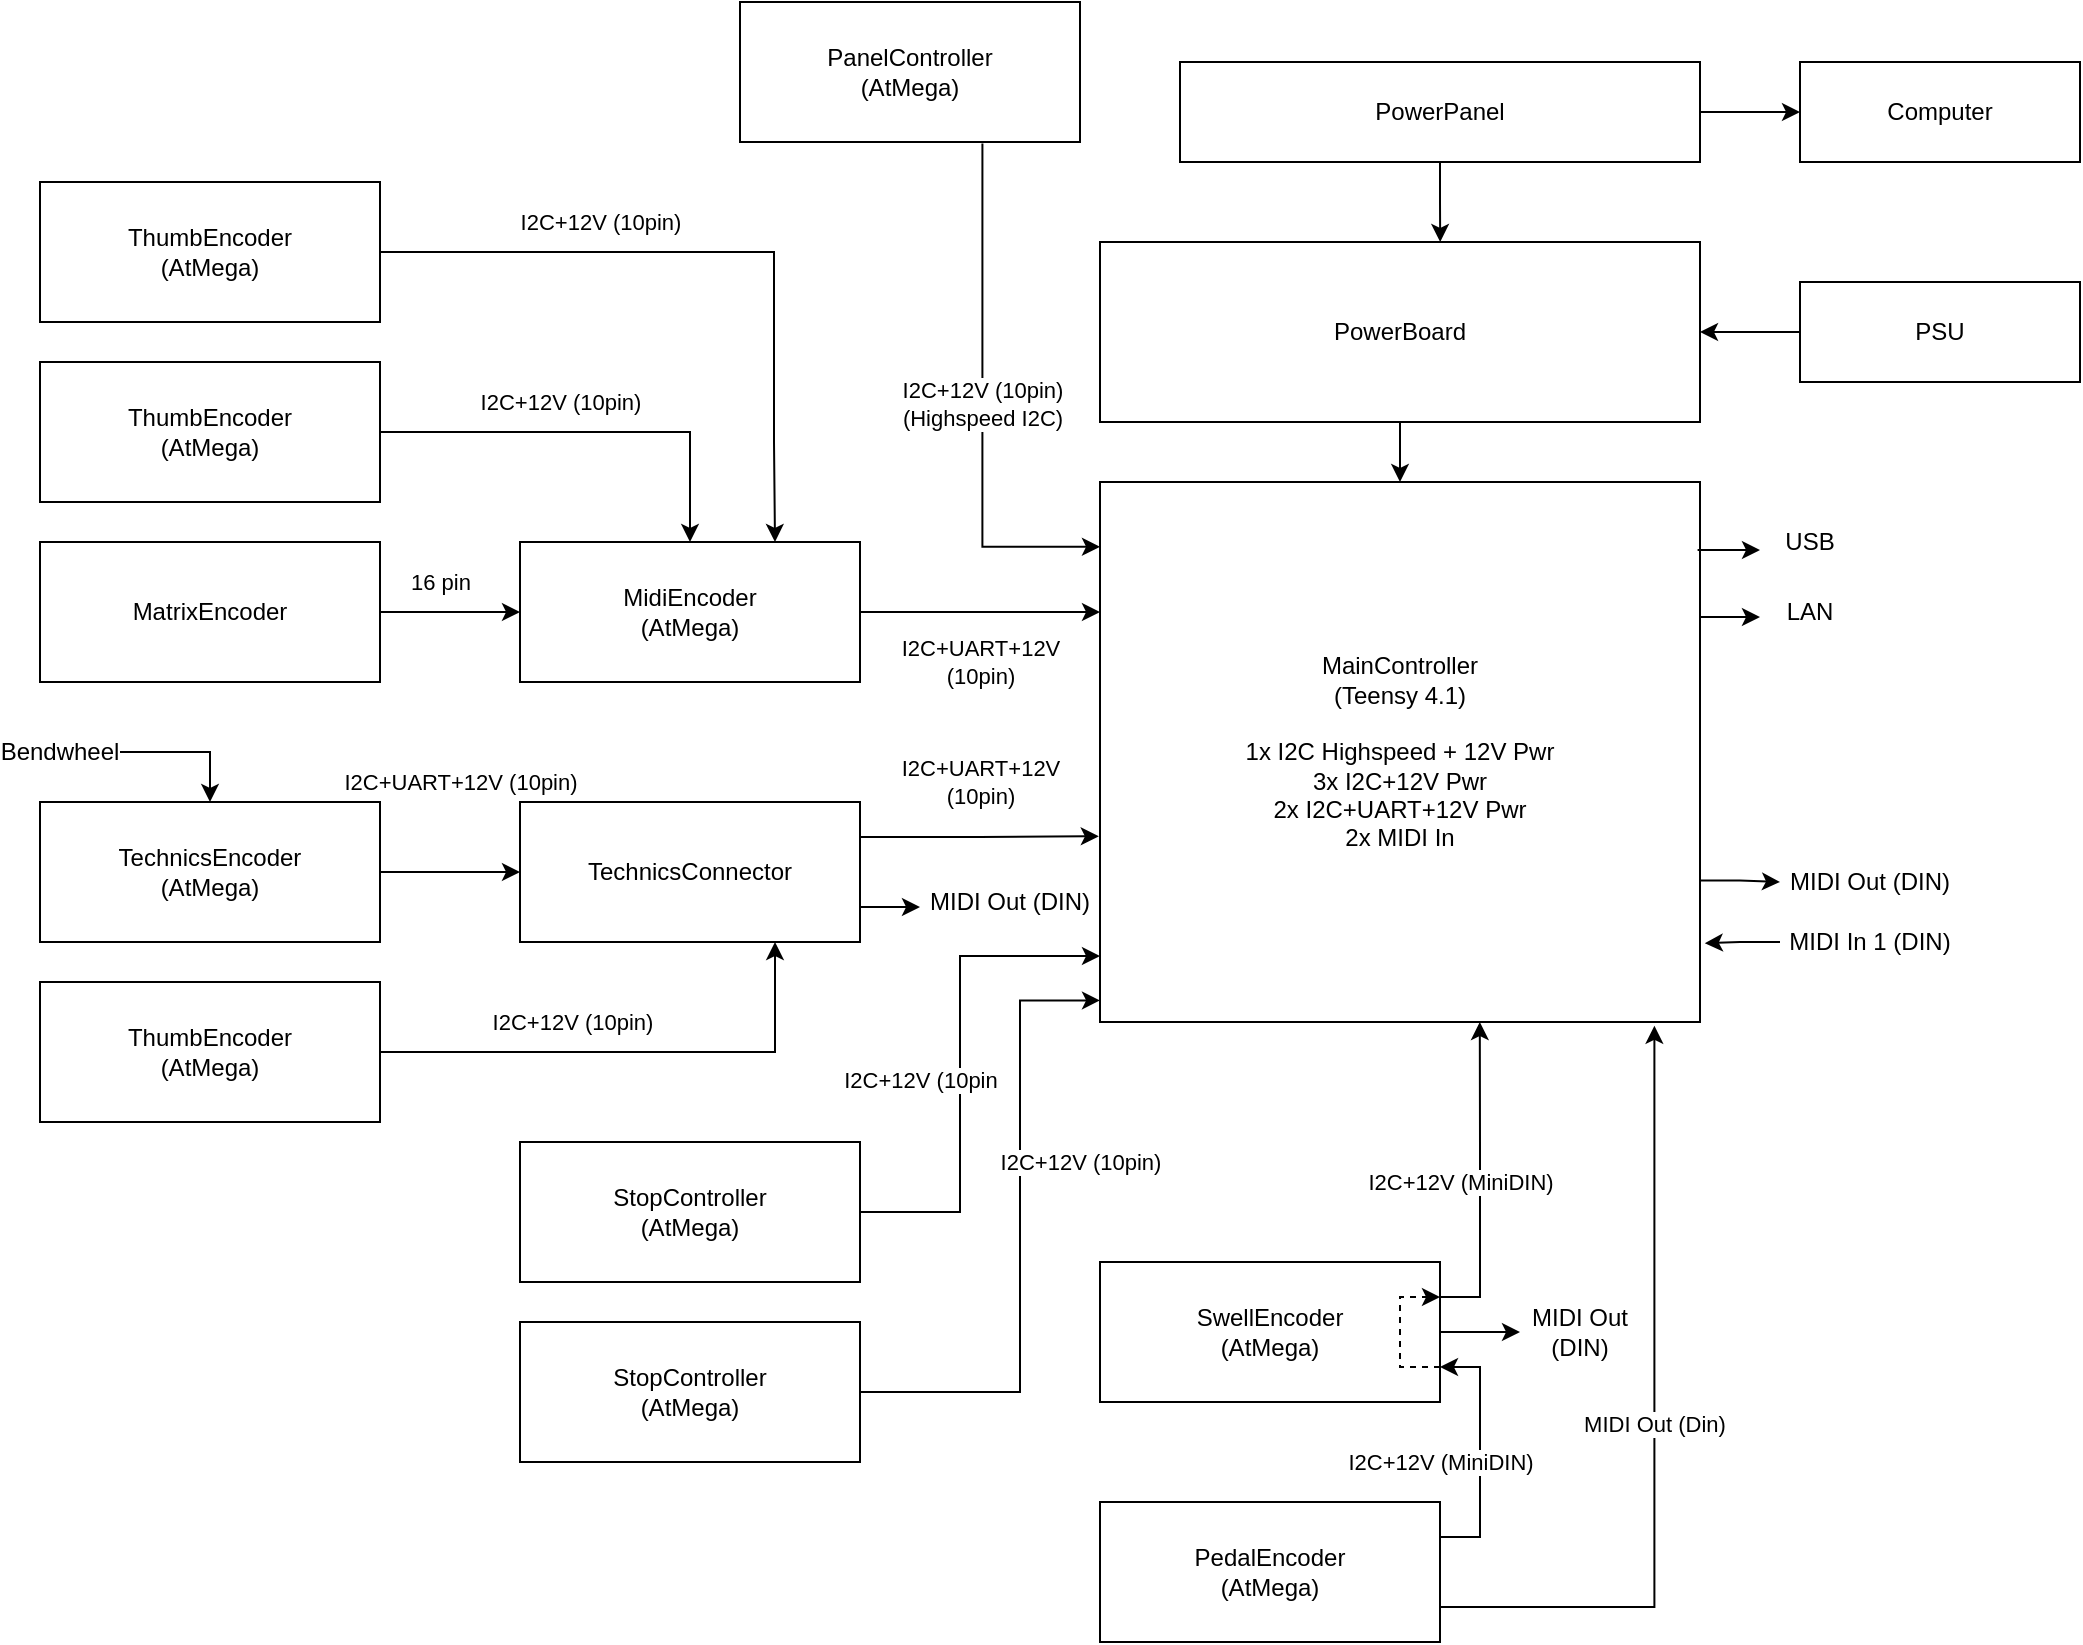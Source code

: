 <mxfile version="20.3.0" type="device" pages="2"><diagram id="oiRNUDffUaLFHdGR537G" name="Boards"><mxGraphModel dx="2272" dy="955" grid="1" gridSize="10" guides="1" tooltips="1" connect="1" arrows="1" fold="1" page="1" pageScale="1" pageWidth="850" pageHeight="1100" math="0" shadow="0"><root><mxCell id="0"/><mxCell id="1" parent="0"/><mxCell id="DBbpQnn6iAL3qfG5osrU-53" style="edgeStyle=orthogonalEdgeStyle;rounded=0;orthogonalLoop=1;jettySize=auto;html=1;exitX=1;exitY=0.25;exitDx=0;exitDy=0;" edge="1" parent="1" source="DBbpQnn6iAL3qfG5osrU-1"><mxGeometry relative="1" as="geometry"><mxPoint x="630" y="367.286" as="targetPoint"/></mxGeometry></mxCell><mxCell id="DBbpQnn6iAL3qfG5osrU-58" style="edgeStyle=orthogonalEdgeStyle;rounded=0;orthogonalLoop=1;jettySize=auto;html=1;exitX=0.998;exitY=0.738;exitDx=0;exitDy=0;exitPerimeter=0;" edge="1" parent="1" source="DBbpQnn6iAL3qfG5osrU-1" target="DBbpQnn6iAL3qfG5osrU-49"><mxGeometry relative="1" as="geometry"/></mxCell><mxCell id="DBbpQnn6iAL3qfG5osrU-1" value="MainController&lt;br&gt;(Teensy 4.1)&lt;br&gt;&lt;br&gt;1x I2C Highspeed + 12V Pwr&lt;br&gt;3x I2C+12V Pwr&lt;br&gt;2x I2C+UART+12V Pwr&lt;br&gt;2x MIDI In" style="rounded=0;whiteSpace=wrap;html=1;" vertex="1" parent="1"><mxGeometry x="300" y="300" width="300" height="270" as="geometry"/></mxCell><mxCell id="DBbpQnn6iAL3qfG5osrU-29" style="edgeStyle=orthogonalEdgeStyle;rounded=0;orthogonalLoop=1;jettySize=auto;html=1;exitX=1;exitY=0.5;exitDx=0;exitDy=0;entryX=0;entryY=0.5;entryDx=0;entryDy=0;" edge="1" parent="1" source="DBbpQnn6iAL3qfG5osrU-3" target="DBbpQnn6iAL3qfG5osrU-28"><mxGeometry relative="1" as="geometry"/></mxCell><mxCell id="DBbpQnn6iAL3qfG5osrU-30" value="I2C+12V (MiniDIN)" style="edgeStyle=orthogonalEdgeStyle;rounded=0;orthogonalLoop=1;jettySize=auto;html=1;exitX=1;exitY=0.25;exitDx=0;exitDy=0;entryX=0.633;entryY=1;entryDx=0;entryDy=0;entryPerimeter=0;" edge="1" parent="1" source="DBbpQnn6iAL3qfG5osrU-3" target="DBbpQnn6iAL3qfG5osrU-1"><mxGeometry x="-0.017" y="10" relative="1" as="geometry"><mxPoint as="offset"/></mxGeometry></mxCell><mxCell id="DBbpQnn6iAL3qfG5osrU-3" value="SwellEncoder&lt;br&gt;(AtMega)" style="rounded=0;whiteSpace=wrap;html=1;" vertex="1" parent="1"><mxGeometry x="300" y="690" width="170" height="70" as="geometry"/></mxCell><mxCell id="DBbpQnn6iAL3qfG5osrU-5" value="I2C+12V (MiniDIN)" style="edgeStyle=orthogonalEdgeStyle;rounded=0;orthogonalLoop=1;jettySize=auto;html=1;exitX=1;exitY=0.25;exitDx=0;exitDy=0;entryX=1;entryY=0.75;entryDx=0;entryDy=0;" edge="1" parent="1" source="DBbpQnn6iAL3qfG5osrU-4" target="DBbpQnn6iAL3qfG5osrU-3"><mxGeometry x="-0.08" y="20" relative="1" as="geometry"><mxPoint as="offset"/></mxGeometry></mxCell><mxCell id="DBbpQnn6iAL3qfG5osrU-32" value="MIDI Out (Din)" style="edgeStyle=orthogonalEdgeStyle;rounded=0;orthogonalLoop=1;jettySize=auto;html=1;exitX=1;exitY=0.75;exitDx=0;exitDy=0;entryX=0.924;entryY=1.007;entryDx=0;entryDy=0;entryPerimeter=0;" edge="1" parent="1" source="DBbpQnn6iAL3qfG5osrU-4" target="DBbpQnn6iAL3qfG5osrU-1"><mxGeometry relative="1" as="geometry"/></mxCell><mxCell id="DBbpQnn6iAL3qfG5osrU-4" value="PedalEncoder&lt;br&gt;(AtMega)" style="rounded=0;whiteSpace=wrap;html=1;" vertex="1" parent="1"><mxGeometry x="300" y="810" width="170" height="70" as="geometry"/></mxCell><mxCell id="DBbpQnn6iAL3qfG5osrU-38" value="I2C+12V (10pin)" style="edgeStyle=orthogonalEdgeStyle;rounded=0;orthogonalLoop=1;jettySize=auto;html=1;exitX=1;exitY=0.5;exitDx=0;exitDy=0;entryX=0;entryY=0.96;entryDx=0;entryDy=0;entryPerimeter=0;" edge="1" parent="1" source="DBbpQnn6iAL3qfG5osrU-7" target="DBbpQnn6iAL3qfG5osrU-1"><mxGeometry x="0.235" y="-30" relative="1" as="geometry"><Array as="points"><mxPoint x="260" y="755"/><mxPoint x="260" y="560"/></Array><mxPoint as="offset"/></mxGeometry></mxCell><mxCell id="DBbpQnn6iAL3qfG5osrU-7" value="StopController&lt;br&gt;(AtMega)" style="rounded=0;whiteSpace=wrap;html=1;" vertex="1" parent="1"><mxGeometry x="10" y="720" width="170" height="70" as="geometry"/></mxCell><mxCell id="DBbpQnn6iAL3qfG5osrU-37" value="I2C+12V (10pin" style="edgeStyle=orthogonalEdgeStyle;rounded=0;orthogonalLoop=1;jettySize=auto;html=1;" edge="1" parent="1" source="DBbpQnn6iAL3qfG5osrU-8"><mxGeometry x="-0.065" y="20" relative="1" as="geometry"><mxPoint x="300" y="537" as="targetPoint"/><Array as="points"><mxPoint x="230" y="665"/><mxPoint x="230" y="537"/></Array><mxPoint as="offset"/></mxGeometry></mxCell><mxCell id="DBbpQnn6iAL3qfG5osrU-8" value="StopController&lt;br&gt;(AtMega)" style="rounded=0;whiteSpace=wrap;html=1;" vertex="1" parent="1"><mxGeometry x="10" y="630" width="170" height="70" as="geometry"/></mxCell><mxCell id="DBbpQnn6iAL3qfG5osrU-20" value="I2C+12V (10pin)" style="edgeStyle=orthogonalEdgeStyle;rounded=0;orthogonalLoop=1;jettySize=auto;html=1;entryX=0.75;entryY=1;entryDx=0;entryDy=0;" edge="1" parent="1" source="DBbpQnn6iAL3qfG5osrU-9" target="DBbpQnn6iAL3qfG5osrU-10"><mxGeometry x="-0.238" y="15" relative="1" as="geometry"><mxPoint as="offset"/></mxGeometry></mxCell><mxCell id="DBbpQnn6iAL3qfG5osrU-9" value="ThumbEncoder&lt;br&gt;(AtMega)" style="rounded=0;whiteSpace=wrap;html=1;" vertex="1" parent="1"><mxGeometry x="-230" y="550" width="170" height="70" as="geometry"/></mxCell><mxCell id="DBbpQnn6iAL3qfG5osrU-26" style="edgeStyle=orthogonalEdgeStyle;rounded=0;orthogonalLoop=1;jettySize=auto;html=1;exitX=1;exitY=0.75;exitDx=0;exitDy=0;" edge="1" parent="1" source="DBbpQnn6iAL3qfG5osrU-10"><mxGeometry relative="1" as="geometry"><mxPoint x="210" y="512.429" as="targetPoint"/></mxGeometry></mxCell><mxCell id="DBbpQnn6iAL3qfG5osrU-33" value="I2C+UART+12V&lt;br&gt;(10pin)" style="edgeStyle=orthogonalEdgeStyle;rounded=0;orthogonalLoop=1;jettySize=auto;html=1;exitX=1;exitY=0.25;exitDx=0;exitDy=0;entryX=-0.002;entryY=0.656;entryDx=0;entryDy=0;entryPerimeter=0;" edge="1" parent="1" source="DBbpQnn6iAL3qfG5osrU-10" target="DBbpQnn6iAL3qfG5osrU-1"><mxGeometry x="0.008" y="27" relative="1" as="geometry"><mxPoint as="offset"/></mxGeometry></mxCell><mxCell id="DBbpQnn6iAL3qfG5osrU-10" value="TechnicsConnector" style="rounded=0;whiteSpace=wrap;html=1;" vertex="1" parent="1"><mxGeometry x="10" y="460" width="170" height="70" as="geometry"/></mxCell><mxCell id="DBbpQnn6iAL3qfG5osrU-34" value="I2C+UART+12V &lt;br&gt;(10pin)" style="edgeStyle=orthogonalEdgeStyle;rounded=0;orthogonalLoop=1;jettySize=auto;html=1;exitX=1;exitY=0.5;exitDx=0;exitDy=0;" edge="1" parent="1" source="DBbpQnn6iAL3qfG5osrU-11"><mxGeometry y="-25" relative="1" as="geometry"><mxPoint x="300" y="365" as="targetPoint"/><mxPoint as="offset"/></mxGeometry></mxCell><mxCell id="DBbpQnn6iAL3qfG5osrU-11" value="MidiEncoder&lt;br&gt;(AtMega)" style="rounded=0;whiteSpace=wrap;html=1;" vertex="1" parent="1"><mxGeometry x="10" y="330" width="170" height="70" as="geometry"/></mxCell><mxCell id="DBbpQnn6iAL3qfG5osrU-18" value="I2C+12V (10pin)" style="edgeStyle=orthogonalEdgeStyle;rounded=0;orthogonalLoop=1;jettySize=auto;html=1;entryX=0.5;entryY=0;entryDx=0;entryDy=0;" edge="1" parent="1" source="DBbpQnn6iAL3qfG5osrU-12" target="DBbpQnn6iAL3qfG5osrU-11"><mxGeometry x="-0.143" y="15" relative="1" as="geometry"><mxPoint as="offset"/></mxGeometry></mxCell><mxCell id="DBbpQnn6iAL3qfG5osrU-12" value="ThumbEncoder&lt;br&gt;(AtMega)" style="rounded=0;whiteSpace=wrap;html=1;" vertex="1" parent="1"><mxGeometry x="-230" y="240" width="170" height="70" as="geometry"/></mxCell><mxCell id="DBbpQnn6iAL3qfG5osrU-19" value="I2C+12V (10pin)" style="edgeStyle=orthogonalEdgeStyle;rounded=0;orthogonalLoop=1;jettySize=auto;html=1;exitX=1;exitY=0.5;exitDx=0;exitDy=0;entryX=0.75;entryY=0;entryDx=0;entryDy=0;" edge="1" parent="1" source="DBbpQnn6iAL3qfG5osrU-13" target="DBbpQnn6iAL3qfG5osrU-11"><mxGeometry x="-0.357" y="15" relative="1" as="geometry"><Array as="points"><mxPoint x="137" y="185"/><mxPoint x="140" y="280"/></Array><mxPoint as="offset"/></mxGeometry></mxCell><mxCell id="DBbpQnn6iAL3qfG5osrU-13" value="ThumbEncoder&lt;br&gt;(AtMega)" style="rounded=0;whiteSpace=wrap;html=1;" vertex="1" parent="1"><mxGeometry x="-230" y="150" width="170" height="70" as="geometry"/></mxCell><mxCell id="DBbpQnn6iAL3qfG5osrU-17" value="I2C+UART+12V (10pin)" style="edgeStyle=orthogonalEdgeStyle;rounded=0;orthogonalLoop=1;jettySize=auto;html=1;" edge="1" parent="1" source="DBbpQnn6iAL3qfG5osrU-14" target="DBbpQnn6iAL3qfG5osrU-10"><mxGeometry x="0.143" y="45" relative="1" as="geometry"><mxPoint as="offset"/></mxGeometry></mxCell><mxCell id="DBbpQnn6iAL3qfG5osrU-14" value="TechnicsEncoder&lt;br&gt;(AtMega)" style="rounded=0;whiteSpace=wrap;html=1;" vertex="1" parent="1"><mxGeometry x="-230" y="460" width="170" height="70" as="geometry"/></mxCell><mxCell id="DBbpQnn6iAL3qfG5osrU-16" value="16 pin" style="edgeStyle=orthogonalEdgeStyle;rounded=0;orthogonalLoop=1;jettySize=auto;html=1;exitX=1;exitY=0.5;exitDx=0;exitDy=0;entryX=0;entryY=0.5;entryDx=0;entryDy=0;" edge="1" parent="1" source="DBbpQnn6iAL3qfG5osrU-15" target="DBbpQnn6iAL3qfG5osrU-11"><mxGeometry x="-0.143" y="15" relative="1" as="geometry"><Array as="points"><mxPoint x="-20" y="365"/><mxPoint x="-20" y="365"/></Array><mxPoint as="offset"/></mxGeometry></mxCell><mxCell id="DBbpQnn6iAL3qfG5osrU-15" value="MatrixEncoder" style="rounded=0;whiteSpace=wrap;html=1;" vertex="1" parent="1"><mxGeometry x="-230" y="330" width="170" height="70" as="geometry"/></mxCell><mxCell id="DBbpQnn6iAL3qfG5osrU-24" style="edgeStyle=orthogonalEdgeStyle;rounded=0;orthogonalLoop=1;jettySize=auto;html=1;exitX=1;exitY=0.5;exitDx=0;exitDy=0;entryX=0.5;entryY=0;entryDx=0;entryDy=0;" edge="1" parent="1" source="DBbpQnn6iAL3qfG5osrU-23" target="DBbpQnn6iAL3qfG5osrU-14"><mxGeometry relative="1" as="geometry"/></mxCell><mxCell id="DBbpQnn6iAL3qfG5osrU-23" value="Bendwheel" style="text;html=1;strokeColor=none;fillColor=none;align=center;verticalAlign=middle;whiteSpace=wrap;rounded=0;" vertex="1" parent="1"><mxGeometry x="-250" y="420" width="60" height="30" as="geometry"/></mxCell><mxCell id="DBbpQnn6iAL3qfG5osrU-48" value="I2C+12V (10pin)&lt;br&gt;(Highspeed I2C)" style="edgeStyle=orthogonalEdgeStyle;rounded=0;orthogonalLoop=1;jettySize=auto;html=1;entryX=0;entryY=0.12;entryDx=0;entryDy=0;entryPerimeter=0;exitX=0.713;exitY=1.01;exitDx=0;exitDy=0;exitPerimeter=0;" edge="1" parent="1" source="DBbpQnn6iAL3qfG5osrU-25" target="DBbpQnn6iAL3qfG5osrU-1"><mxGeometry relative="1" as="geometry"/></mxCell><mxCell id="DBbpQnn6iAL3qfG5osrU-25" value="PanelController&lt;br&gt;(AtMega)" style="rounded=0;whiteSpace=wrap;html=1;" vertex="1" parent="1"><mxGeometry x="120" y="60" width="170" height="70" as="geometry"/></mxCell><mxCell id="DBbpQnn6iAL3qfG5osrU-27" value="MIDI Out (DIN)" style="text;html=1;strokeColor=none;fillColor=none;align=center;verticalAlign=middle;whiteSpace=wrap;rounded=0;" vertex="1" parent="1"><mxGeometry x="210" y="500" width="90" height="20" as="geometry"/></mxCell><mxCell id="DBbpQnn6iAL3qfG5osrU-28" value="MIDI Out (DIN)" style="text;html=1;strokeColor=none;fillColor=none;align=center;verticalAlign=middle;whiteSpace=wrap;rounded=0;" vertex="1" parent="1"><mxGeometry x="510" y="710" width="60" height="30" as="geometry"/></mxCell><mxCell id="DBbpQnn6iAL3qfG5osrU-31" style="edgeStyle=orthogonalEdgeStyle;rounded=0;orthogonalLoop=1;jettySize=auto;html=1;exitX=1;exitY=0.75;exitDx=0;exitDy=0;entryX=1;entryY=0.25;entryDx=0;entryDy=0;dashed=1;" edge="1" parent="1" source="DBbpQnn6iAL3qfG5osrU-3" target="DBbpQnn6iAL3qfG5osrU-3"><mxGeometry relative="1" as="geometry"><Array as="points"><mxPoint x="450" y="743"/><mxPoint x="450" y="707"/></Array></mxGeometry></mxCell><mxCell id="DBbpQnn6iAL3qfG5osrU-40" style="edgeStyle=orthogonalEdgeStyle;rounded=0;orthogonalLoop=1;jettySize=auto;html=1;" edge="1" parent="1" source="DBbpQnn6iAL3qfG5osrU-39" target="DBbpQnn6iAL3qfG5osrU-1"><mxGeometry relative="1" as="geometry"/></mxCell><mxCell id="DBbpQnn6iAL3qfG5osrU-39" value="PowerBoard" style="rounded=0;whiteSpace=wrap;html=1;" vertex="1" parent="1"><mxGeometry x="300" y="180" width="300" height="90" as="geometry"/></mxCell><mxCell id="DBbpQnn6iAL3qfG5osrU-42" style="edgeStyle=orthogonalEdgeStyle;rounded=0;orthogonalLoop=1;jettySize=auto;html=1;entryX=0.567;entryY=0;entryDx=0;entryDy=0;entryPerimeter=0;" edge="1" parent="1" source="DBbpQnn6iAL3qfG5osrU-41" target="DBbpQnn6iAL3qfG5osrU-39"><mxGeometry relative="1" as="geometry"/></mxCell><mxCell id="DBbpQnn6iAL3qfG5osrU-47" style="edgeStyle=orthogonalEdgeStyle;rounded=0;orthogonalLoop=1;jettySize=auto;html=1;entryX=0;entryY=0.5;entryDx=0;entryDy=0;" edge="1" parent="1" source="DBbpQnn6iAL3qfG5osrU-41" target="DBbpQnn6iAL3qfG5osrU-46"><mxGeometry relative="1" as="geometry"/></mxCell><mxCell id="DBbpQnn6iAL3qfG5osrU-41" value="PowerPanel" style="rounded=0;whiteSpace=wrap;html=1;" vertex="1" parent="1"><mxGeometry x="340" y="90" width="260" height="50" as="geometry"/></mxCell><mxCell id="DBbpQnn6iAL3qfG5osrU-44" style="edgeStyle=orthogonalEdgeStyle;rounded=0;orthogonalLoop=1;jettySize=auto;html=1;exitX=0;exitY=0.5;exitDx=0;exitDy=0;entryX=1;entryY=0.5;entryDx=0;entryDy=0;" edge="1" parent="1" source="DBbpQnn6iAL3qfG5osrU-43" target="DBbpQnn6iAL3qfG5osrU-39"><mxGeometry relative="1" as="geometry"/></mxCell><mxCell id="DBbpQnn6iAL3qfG5osrU-43" value="PSU" style="rounded=0;whiteSpace=wrap;html=1;" vertex="1" parent="1"><mxGeometry x="650" y="200" width="140" height="50" as="geometry"/></mxCell><mxCell id="DBbpQnn6iAL3qfG5osrU-46" value="Computer" style="rounded=0;whiteSpace=wrap;html=1;" vertex="1" parent="1"><mxGeometry x="650" y="90" width="140" height="50" as="geometry"/></mxCell><mxCell id="DBbpQnn6iAL3qfG5osrU-49" value="MIDI Out (DIN)" style="text;html=1;strokeColor=none;fillColor=none;align=center;verticalAlign=middle;whiteSpace=wrap;rounded=0;" vertex="1" parent="1"><mxGeometry x="640" y="490" width="90" height="20" as="geometry"/></mxCell><mxCell id="DBbpQnn6iAL3qfG5osrU-57" style="edgeStyle=orthogonalEdgeStyle;rounded=0;orthogonalLoop=1;jettySize=auto;html=1;entryX=1.008;entryY=0.854;entryDx=0;entryDy=0;entryPerimeter=0;" edge="1" parent="1" source="DBbpQnn6iAL3qfG5osrU-51" target="DBbpQnn6iAL3qfG5osrU-1"><mxGeometry relative="1" as="geometry"/></mxCell><mxCell id="DBbpQnn6iAL3qfG5osrU-51" value="MIDI In 1 (DIN)" style="text;html=1;strokeColor=none;fillColor=none;align=center;verticalAlign=middle;whiteSpace=wrap;rounded=0;" vertex="1" parent="1"><mxGeometry x="640" y="520" width="90" height="20" as="geometry"/></mxCell><mxCell id="DBbpQnn6iAL3qfG5osrU-52" value="USB" style="text;html=1;strokeColor=none;fillColor=none;align=center;verticalAlign=middle;whiteSpace=wrap;rounded=0;" vertex="1" parent="1"><mxGeometry x="630" y="320" width="50" height="20" as="geometry"/></mxCell><mxCell id="DBbpQnn6iAL3qfG5osrU-54" value="LAN" style="text;html=1;strokeColor=none;fillColor=none;align=center;verticalAlign=middle;whiteSpace=wrap;rounded=0;" vertex="1" parent="1"><mxGeometry x="630" y="355" width="50" height="20" as="geometry"/></mxCell><mxCell id="DBbpQnn6iAL3qfG5osrU-55" value="" style="endArrow=classic;html=1;rounded=0;exitX=0.996;exitY=0.126;exitDx=0;exitDy=0;exitPerimeter=0;" edge="1" parent="1" source="DBbpQnn6iAL3qfG5osrU-1"><mxGeometry width="50" height="50" relative="1" as="geometry"><mxPoint x="660" y="460" as="sourcePoint"/><mxPoint x="630" y="334" as="targetPoint"/></mxGeometry></mxCell></root></mxGraphModel></diagram><diagram name="Connectors" id="6kxkncDfJumfZNOoLNLQ"><mxGraphModel dx="3762" dy="2485" grid="1" gridSize="10" guides="1" tooltips="1" connect="1" arrows="1" fold="1" page="1" pageScale="1" pageWidth="850" pageHeight="1100" math="0" shadow="0"><root><mxCell id="BQdezFVAsJGPY8O3I8N7-0"/><mxCell id="BQdezFVAsJGPY8O3I8N7-1" parent="BQdezFVAsJGPY8O3I8N7-0"/><mxCell id="9bmI7kWXLDHuaEN59_z--21" value="MidiEncoder" style="rounded=0;whiteSpace=wrap;html=1;verticalAlign=top;strokeColor=#000000;" vertex="1" parent="BQdezFVAsJGPY8O3I8N7-1"><mxGeometry x="-610" y="-170" width="360" height="150" as="geometry"/></mxCell><mxCell id="BQdezFVAsJGPY8O3I8N7-25" value="ThumbEncoder&lt;br&gt;" style="rounded=0;whiteSpace=wrap;html=1;verticalAlign=top;" vertex="1" parent="BQdezFVAsJGPY8O3I8N7-1"><mxGeometry x="-600" y="-330" width="150" height="120" as="geometry"/></mxCell><mxCell id="9bmI7kWXLDHuaEN59_z--24" style="edgeStyle=orthogonalEdgeStyle;rounded=0;jumpStyle=arc;orthogonalLoop=1;jettySize=auto;html=1;exitX=1;exitY=0.5;exitDx=0;exitDy=0;entryX=0.5;entryY=1;entryDx=0;entryDy=0;endArrow=none;endFill=0;strokeColor=#d6b656;fillColor=#fff2cc;" edge="1" parent="BQdezFVAsJGPY8O3I8N7-1" target="9bmI7kWXLDHuaEN59_z--15"><mxGeometry relative="1" as="geometry"><mxPoint x="-525" y="-217.5" as="sourcePoint"/></mxGeometry></mxCell><mxCell id="9bmI7kWXLDHuaEN59_z--26" style="edgeStyle=orthogonalEdgeStyle;rounded=0;jumpStyle=arc;orthogonalLoop=1;jettySize=auto;html=1;exitX=1;exitY=0.75;exitDx=0;exitDy=0;entryX=0.635;entryY=1;entryDx=0;entryDy=0;entryPerimeter=0;endArrow=none;endFill=0;strokeColor=#EA6B66;" edge="1" parent="BQdezFVAsJGPY8O3I8N7-1" target="9bmI7kWXLDHuaEN59_z--15"><mxGeometry relative="1" as="geometry"><mxPoint x="-513.75" y="-217.5" as="sourcePoint"/></mxGeometry></mxCell><mxCell id="9bmI7kWXLDHuaEN59_z--38" style="edgeStyle=orthogonalEdgeStyle;rounded=0;jumpStyle=arc;orthogonalLoop=1;jettySize=auto;html=1;exitDx=0;exitDy=0;entryX=0.451;entryY=0.473;entryDx=0;entryDy=0;entryPerimeter=0;endArrow=none;endFill=0;startArrow=none;strokeColor=#EA6B66;" edge="1" parent="BQdezFVAsJGPY8O3I8N7-1" source="9bmI7kWXLDHuaEN59_z--47" target="9bmI7kWXLDHuaEN59_z--36"><mxGeometry relative="1" as="geometry"><Array as="points"/></mxGeometry></mxCell><mxCell id="9bmI7kWXLDHuaEN59_z--41" style="edgeStyle=orthogonalEdgeStyle;rounded=0;jumpStyle=arc;orthogonalLoop=1;jettySize=auto;html=1;exitDx=0;exitDy=0;endArrow=none;endFill=0;startArrow=none;strokeColor=#d6b656;fillColor=#fff2cc;" edge="1" parent="BQdezFVAsJGPY8O3I8N7-1" source="9bmI7kWXLDHuaEN59_z--45" target="9bmI7kWXLDHuaEN59_z--40"><mxGeometry relative="1" as="geometry"><Array as="points"/></mxGeometry></mxCell><mxCell id="9bmI7kWXLDHuaEN59_z--15" value="AtMega" style="rounded=0;whiteSpace=wrap;html=1;" vertex="1" parent="BQdezFVAsJGPY8O3I8N7-1"><mxGeometry x="-562.5" y="-290" width="75" height="50" as="geometry"/></mxCell><mxCell id="9bmI7kWXLDHuaEN59_z--19" value="10p" style="rounded=0;whiteSpace=wrap;html=1;" vertex="1" parent="BQdezFVAsJGPY8O3I8N7-1"><mxGeometry x="-550" y="-220" width="50" height="20" as="geometry"/></mxCell><mxCell id="9bmI7kWXLDHuaEN59_z--58" style="edgeStyle=orthogonalEdgeStyle;rounded=0;jumpStyle=arc;orthogonalLoop=1;jettySize=auto;html=1;exitX=0;exitY=0.5;exitDx=0;exitDy=0;endArrow=none;endFill=0;strokeColor=#d6b656;fillColor=#fff2cc;" edge="1" parent="BQdezFVAsJGPY8O3I8N7-1" target="9bmI7kWXLDHuaEN59_z--40"><mxGeometry relative="1" as="geometry"><mxPoint x="-260" y="-127.5" as="sourcePoint"/></mxGeometry></mxCell><mxCell id="9bmI7kWXLDHuaEN59_z--49" style="edgeStyle=orthogonalEdgeStyle;rounded=0;jumpStyle=arc;orthogonalLoop=1;jettySize=auto;html=1;exitX=0.5;exitY=0;exitDx=0;exitDy=0;endArrow=none;endFill=0;strokeColor=#EA6B66;" edge="1" parent="BQdezFVAsJGPY8O3I8N7-1" source="9bmI7kWXLDHuaEN59_z--23" target="9bmI7kWXLDHuaEN59_z--47"><mxGeometry relative="1" as="geometry"/></mxCell><mxCell id="9bmI7kWXLDHuaEN59_z--52" style="edgeStyle=orthogonalEdgeStyle;rounded=0;jumpStyle=arc;orthogonalLoop=1;jettySize=auto;html=1;exitX=0.25;exitY=0;exitDx=0;exitDy=0;endArrow=none;endFill=0;strokeColor=#d6b656;fillColor=#fff2cc;" edge="1" parent="BQdezFVAsJGPY8O3I8N7-1" source="9bmI7kWXLDHuaEN59_z--23" target="9bmI7kWXLDHuaEN59_z--45"><mxGeometry relative="1" as="geometry"/></mxCell><mxCell id="9bmI7kWXLDHuaEN59_z--60" style="edgeStyle=orthogonalEdgeStyle;rounded=0;jumpStyle=arc;orthogonalLoop=1;jettySize=auto;html=1;exitX=0.75;exitY=0;exitDx=0;exitDy=0;entryX=0.25;entryY=0;entryDx=0;entryDy=0;endArrow=classic;endFill=1;strokeColor=#7EA6E0;" edge="1" parent="BQdezFVAsJGPY8O3I8N7-1" source="9bmI7kWXLDHuaEN59_z--23" target="9bmI7kWXLDHuaEN59_z--59"><mxGeometry relative="1" as="geometry"/></mxCell><mxCell id="9bmI7kWXLDHuaEN59_z--23" value="AtMega" style="rounded=0;whiteSpace=wrap;html=1;" vertex="1" parent="BQdezFVAsJGPY8O3I8N7-1"><mxGeometry x="-467.5" y="-85" width="75" height="50" as="geometry"/></mxCell><mxCell id="9bmI7kWXLDHuaEN59_z--27" value="ThumbEncoder&lt;br&gt;" style="rounded=0;whiteSpace=wrap;html=1;verticalAlign=top;" vertex="1" parent="BQdezFVAsJGPY8O3I8N7-1"><mxGeometry x="-400" y="-330" width="150" height="120" as="geometry"/></mxCell><mxCell id="9bmI7kWXLDHuaEN59_z--28" style="edgeStyle=orthogonalEdgeStyle;rounded=0;jumpStyle=arc;orthogonalLoop=1;jettySize=auto;html=1;exitX=1;exitY=0.5;exitDx=0;exitDy=0;entryX=0.5;entryY=1;entryDx=0;entryDy=0;endArrow=none;endFill=0;strokeColor=#FFD966;" edge="1" parent="BQdezFVAsJGPY8O3I8N7-1" target="9bmI7kWXLDHuaEN59_z--31"><mxGeometry relative="1" as="geometry"><mxPoint x="-325" y="-217.5" as="sourcePoint"/></mxGeometry></mxCell><mxCell id="9bmI7kWXLDHuaEN59_z--29" style="edgeStyle=orthogonalEdgeStyle;rounded=0;jumpStyle=arc;orthogonalLoop=1;jettySize=auto;html=1;exitX=1;exitY=0.75;exitDx=0;exitDy=0;entryX=0.635;entryY=1;entryDx=0;entryDy=0;entryPerimeter=0;endArrow=none;endFill=0;strokeColor=#EA6B66;" edge="1" parent="BQdezFVAsJGPY8O3I8N7-1" target="9bmI7kWXLDHuaEN59_z--31"><mxGeometry relative="1" as="geometry"><mxPoint x="-313.75" y="-217.5" as="sourcePoint"/></mxGeometry></mxCell><mxCell id="9bmI7kWXLDHuaEN59_z--34" style="edgeStyle=orthogonalEdgeStyle;rounded=0;jumpStyle=arc;orthogonalLoop=1;jettySize=auto;html=1;exitDx=0;exitDy=0;entryX=0;entryY=0.25;entryDx=0;entryDy=0;endArrow=none;endFill=0;startArrow=none;strokeColor=#EA6B66;" edge="1" parent="BQdezFVAsJGPY8O3I8N7-1" source="9bmI7kWXLDHuaEN59_z--36"><mxGeometry relative="1" as="geometry"><mxPoint x="-260" y="-138.75" as="targetPoint"/></mxGeometry></mxCell><mxCell id="9bmI7kWXLDHuaEN59_z--31" value="AtMega" style="rounded=0;whiteSpace=wrap;html=1;" vertex="1" parent="BQdezFVAsJGPY8O3I8N7-1"><mxGeometry x="-362.5" y="-290" width="75" height="50" as="geometry"/></mxCell><mxCell id="9bmI7kWXLDHuaEN59_z--36" value="" style="shape=waypoint;sketch=0;fillStyle=solid;size=6;pointerEvents=1;points=[];fillColor=none;resizable=0;rotatable=0;perimeter=centerPerimeter;snapToPoint=1;strokeColor=#EA6B66;" vertex="1" parent="BQdezFVAsJGPY8O3I8N7-1"><mxGeometry x="-333" y="-159" width="40" height="40" as="geometry"/></mxCell><mxCell id="9bmI7kWXLDHuaEN59_z--37" value="" style="edgeStyle=orthogonalEdgeStyle;rounded=0;jumpStyle=arc;orthogonalLoop=1;jettySize=auto;html=1;exitX=0.75;exitY=1;exitDx=0;exitDy=0;entryDx=0;entryDy=0;endArrow=none;endFill=0;entryX=0.599;entryY=0.536;entryPerimeter=0;strokeColor=#EA6B66;" edge="1" parent="BQdezFVAsJGPY8O3I8N7-1" source="9bmI7kWXLDHuaEN59_z--56" target="9bmI7kWXLDHuaEN59_z--36"><mxGeometry relative="1" as="geometry"><mxPoint x="-313.75" y="-197.5" as="sourcePoint"/><mxPoint x="-260" y="-138.75" as="targetPoint"/></mxGeometry></mxCell><mxCell id="9bmI7kWXLDHuaEN59_z--40" value="" style="shape=waypoint;sketch=0;fillStyle=solid;size=6;pointerEvents=1;points=[];fillColor=#fff2cc;resizable=0;rotatable=0;perimeter=centerPerimeter;snapToPoint=1;strokeColor=#d6b656;" vertex="1" parent="BQdezFVAsJGPY8O3I8N7-1"><mxGeometry x="-345" y="-147" width="40" height="40" as="geometry"/></mxCell><mxCell id="9bmI7kWXLDHuaEN59_z--45" value="" style="shape=waypoint;sketch=0;fillStyle=solid;size=6;pointerEvents=1;points=[];fillColor=#fff2cc;resizable=0;rotatable=0;perimeter=centerPerimeter;snapToPoint=1;strokeColor=#d6b656;" vertex="1" parent="BQdezFVAsJGPY8O3I8N7-1"><mxGeometry x="-469" y="-147" width="40" height="40" as="geometry"/></mxCell><mxCell id="9bmI7kWXLDHuaEN59_z--46" value="" style="edgeStyle=orthogonalEdgeStyle;rounded=0;jumpStyle=arc;orthogonalLoop=1;jettySize=auto;html=1;exitX=0.5;exitY=1;exitDx=0;exitDy=0;endArrow=none;endFill=0;strokeColor=#d6b656;fillColor=#fff2cc;" edge="1" parent="BQdezFVAsJGPY8O3I8N7-1" source="9bmI7kWXLDHuaEN59_z--19" target="9bmI7kWXLDHuaEN59_z--45"><mxGeometry relative="1" as="geometry"><mxPoint x="-525" y="-197.5" as="sourcePoint"/><mxPoint x="-325" y="-127" as="targetPoint"/><Array as="points"><mxPoint x="-525" y="-127"/></Array></mxGeometry></mxCell><mxCell id="9bmI7kWXLDHuaEN59_z--47" value="" style="shape=waypoint;sketch=0;fillStyle=solid;size=6;pointerEvents=1;points=[];fillColor=none;resizable=0;rotatable=0;perimeter=centerPerimeter;snapToPoint=1;strokeColor=#EA6B66;" vertex="1" parent="BQdezFVAsJGPY8O3I8N7-1"><mxGeometry x="-450" y="-159" width="40" height="40" as="geometry"/></mxCell><mxCell id="9bmI7kWXLDHuaEN59_z--48" value="" style="edgeStyle=orthogonalEdgeStyle;rounded=0;jumpStyle=arc;orthogonalLoop=1;jettySize=auto;html=1;exitX=0.75;exitY=1;exitDx=0;exitDy=0;entryDx=0;entryDy=0;entryPerimeter=0;endArrow=none;endFill=0;strokeColor=#EA6B66;" edge="1" parent="BQdezFVAsJGPY8O3I8N7-1" source="9bmI7kWXLDHuaEN59_z--19" target="9bmI7kWXLDHuaEN59_z--47"><mxGeometry relative="1" as="geometry"><mxPoint x="-513.75" y="-197.5" as="sourcePoint"/><mxPoint x="-314.0" y="-139" as="targetPoint"/><Array as="points"><mxPoint x="-514" y="-200"/><mxPoint x="-514" y="-139"/></Array></mxGeometry></mxCell><mxCell id="9bmI7kWXLDHuaEN59_z--57" style="edgeStyle=orthogonalEdgeStyle;rounded=0;jumpStyle=arc;orthogonalLoop=1;jettySize=auto;html=1;exitX=0.5;exitY=1;exitDx=0;exitDy=0;endArrow=none;endFill=0;strokeColor=#d6b656;fillColor=#fff2cc;" edge="1" parent="BQdezFVAsJGPY8O3I8N7-1" source="9bmI7kWXLDHuaEN59_z--56" target="9bmI7kWXLDHuaEN59_z--40"><mxGeometry relative="1" as="geometry"/></mxCell><mxCell id="9bmI7kWXLDHuaEN59_z--211" value="" style="edgeStyle=orthogonalEdgeStyle;rounded=0;jumpStyle=arc;orthogonalLoop=1;jettySize=auto;html=1;strokeColor=#d6b656;startArrow=none;startFill=0;endArrow=none;endFill=0;fillColor=#fff2cc;" edge="1" parent="BQdezFVAsJGPY8O3I8N7-1" source="9bmI7kWXLDHuaEN59_z--56" target="9bmI7kWXLDHuaEN59_z--31"><mxGeometry relative="1" as="geometry"/></mxCell><mxCell id="9bmI7kWXLDHuaEN59_z--56" value="10p" style="rounded=0;whiteSpace=wrap;html=1;" vertex="1" parent="BQdezFVAsJGPY8O3I8N7-1"><mxGeometry x="-350" y="-220" width="50" height="20" as="geometry"/></mxCell><mxCell id="9bmI7kWXLDHuaEN59_z--184" style="edgeStyle=orthogonalEdgeStyle;rounded=0;jumpStyle=arc;orthogonalLoop=1;jettySize=auto;html=1;exitX=0.25;exitY=1;exitDx=0;exitDy=0;entryX=0.25;entryY=0;entryDx=0;entryDy=0;strokeColor=#7EA6E0;startArrow=none;startFill=0;endArrow=classic;endFill=1;" edge="1" parent="BQdezFVAsJGPY8O3I8N7-1" source="9bmI7kWXLDHuaEN59_z--59" target="9bmI7kWXLDHuaEN59_z--106"><mxGeometry relative="1" as="geometry"/></mxCell><mxCell id="9bmI7kWXLDHuaEN59_z--215" style="edgeStyle=orthogonalEdgeStyle;rounded=0;jumpStyle=arc;orthogonalLoop=1;jettySize=auto;html=1;exitX=0.5;exitY=1;exitDx=0;exitDy=0;entryX=0.5;entryY=0;entryDx=0;entryDy=0;strokeColor=#D6B656;startArrow=none;startFill=0;endArrow=none;endFill=0;" edge="1" parent="BQdezFVAsJGPY8O3I8N7-1" source="9bmI7kWXLDHuaEN59_z--59" target="9bmI7kWXLDHuaEN59_z--106"><mxGeometry relative="1" as="geometry"/></mxCell><mxCell id="9bmI7kWXLDHuaEN59_z--226" style="edgeStyle=orthogonalEdgeStyle;rounded=0;jumpStyle=arc;orthogonalLoop=1;jettySize=auto;html=1;exitX=0.75;exitY=1;exitDx=0;exitDy=0;entryX=0.75;entryY=0;entryDx=0;entryDy=0;strokeColor=#EA6B66;startArrow=none;startFill=0;endArrow=none;endFill=0;" edge="1" parent="BQdezFVAsJGPY8O3I8N7-1" source="9bmI7kWXLDHuaEN59_z--59" target="9bmI7kWXLDHuaEN59_z--106"><mxGeometry relative="1" as="geometry"/></mxCell><mxCell id="9bmI7kWXLDHuaEN59_z--59" value="10p" style="rounded=0;whiteSpace=wrap;html=1;rotation=-90;" vertex="1" parent="BQdezFVAsJGPY8O3I8N7-1"><mxGeometry x="-280" y="-137" width="50" height="20" as="geometry"/></mxCell><mxCell id="9bmI7kWXLDHuaEN59_z--61" value="10p" style="rounded=0;whiteSpace=wrap;html=1;rotation=-90;" vertex="1" parent="BQdezFVAsJGPY8O3I8N7-1"><mxGeometry x="-630" y="-276.25" width="50" height="20" as="geometry"/></mxCell><mxCell id="9bmI7kWXLDHuaEN59_z--62" value="16p" style="rounded=0;whiteSpace=wrap;html=1;rotation=-90;" vertex="1" parent="BQdezFVAsJGPY8O3I8N7-1"><mxGeometry x="-640" y="-107" width="70" height="20" as="geometry"/></mxCell><mxCell id="9bmI7kWXLDHuaEN59_z--63" value="10p" style="rounded=0;whiteSpace=wrap;html=1;rotation=-90;" vertex="1" parent="BQdezFVAsJGPY8O3I8N7-1"><mxGeometry x="-429" y="-276.25" width="50" height="20" as="geometry"/></mxCell><mxCell id="9bmI7kWXLDHuaEN59_z--64" value="10p" style="rounded=0;whiteSpace=wrap;html=1;" vertex="1" parent="BQdezFVAsJGPY8O3I8N7-1"><mxGeometry x="-550" y="-179" width="50" height="20" as="geometry"/></mxCell><mxCell id="9bmI7kWXLDHuaEN59_z--65" value="10p" style="rounded=0;whiteSpace=wrap;html=1;" vertex="1" parent="BQdezFVAsJGPY8O3I8N7-1"><mxGeometry x="-350" y="-180" width="50" height="20" as="geometry"/></mxCell><mxCell id="9bmI7kWXLDHuaEN59_z--66" value="MatrixEncoder" style="rounded=0;whiteSpace=wrap;html=1;" vertex="1" parent="BQdezFVAsJGPY8O3I8N7-1"><mxGeometry x="-860" y="-170" width="170" height="150" as="geometry"/></mxCell><mxCell id="9bmI7kWXLDHuaEN59_z--67" value="16p" style="rounded=0;whiteSpace=wrap;html=1;rotation=-90;" vertex="1" parent="BQdezFVAsJGPY8O3I8N7-1"><mxGeometry x="-730" y="-107" width="70" height="20" as="geometry"/></mxCell><mxCell id="9bmI7kWXLDHuaEN59_z--68" value="MainController" style="rounded=0;whiteSpace=wrap;html=1;verticalAlign=top;" vertex="1" parent="BQdezFVAsJGPY8O3I8N7-1"><mxGeometry x="-140" y="-206" width="390" height="806" as="geometry"/></mxCell><mxCell id="9bmI7kWXLDHuaEN59_z--69" value="TechnicsController" style="rounded=0;whiteSpace=wrap;html=1;verticalAlign=top;" vertex="1" parent="BQdezFVAsJGPY8O3I8N7-1"><mxGeometry x="-570" y="170" width="320" height="140" as="geometry"/></mxCell><mxCell id="9bmI7kWXLDHuaEN59_z--73" style="edgeStyle=orthogonalEdgeStyle;rounded=0;jumpStyle=arc;orthogonalLoop=1;jettySize=auto;html=1;exitDx=0;exitDy=0;entryX=0.451;entryY=0.473;entryDx=0;entryDy=0;entryPerimeter=0;endArrow=none;endFill=0;startArrow=none;strokeColor=#EA6B66;" edge="1" parent="BQdezFVAsJGPY8O3I8N7-1" target="9bmI7kWXLDHuaEN59_z--87"><mxGeometry relative="1" as="geometry"><Array as="points"/><mxPoint x="-430" y="201" as="sourcePoint"/></mxGeometry></mxCell><mxCell id="9bmI7kWXLDHuaEN59_z--74" style="edgeStyle=orthogonalEdgeStyle;rounded=0;jumpStyle=arc;orthogonalLoop=1;jettySize=auto;html=1;exitDx=0;exitDy=0;endArrow=none;endFill=0;startArrow=none;strokeColor=#d6b656;fillColor=#fff2cc;" edge="1" parent="BQdezFVAsJGPY8O3I8N7-1" target="9bmI7kWXLDHuaEN59_z--89"><mxGeometry relative="1" as="geometry"><Array as="points"/><mxPoint x="-449" y="213" as="sourcePoint"/></mxGeometry></mxCell><mxCell id="9bmI7kWXLDHuaEN59_z--77" style="edgeStyle=orthogonalEdgeStyle;rounded=0;jumpStyle=arc;orthogonalLoop=1;jettySize=auto;html=1;exitX=0;exitY=0.5;exitDx=0;exitDy=0;endArrow=none;endFill=0;strokeColor=#d6b656;fillColor=#fff2cc;" edge="1" parent="BQdezFVAsJGPY8O3I8N7-1" target="9bmI7kWXLDHuaEN59_z--89"><mxGeometry relative="1" as="geometry"><mxPoint x="-260" y="212.5" as="sourcePoint"/></mxGeometry></mxCell><mxCell id="9bmI7kWXLDHuaEN59_z--78" style="edgeStyle=orthogonalEdgeStyle;rounded=0;jumpStyle=arc;orthogonalLoop=1;jettySize=auto;html=1;exitX=0.5;exitY=0;exitDx=0;exitDy=0;endArrow=none;endFill=0;strokeColor=#EA6B66;" edge="1" parent="BQdezFVAsJGPY8O3I8N7-1" source="9bmI7kWXLDHuaEN59_z--81"><mxGeometry relative="1" as="geometry"><mxPoint x="-430" y="201" as="targetPoint"/></mxGeometry></mxCell><mxCell id="9bmI7kWXLDHuaEN59_z--79" style="edgeStyle=orthogonalEdgeStyle;rounded=0;jumpStyle=arc;orthogonalLoop=1;jettySize=auto;html=1;exitX=0.25;exitY=0;exitDx=0;exitDy=0;endArrow=none;endFill=0;strokeColor=#d6b656;fillColor=#fff2cc;" edge="1" parent="BQdezFVAsJGPY8O3I8N7-1" source="9bmI7kWXLDHuaEN59_z--81"><mxGeometry relative="1" as="geometry"><mxPoint x="-449" y="213" as="targetPoint"/></mxGeometry></mxCell><mxCell id="9bmI7kWXLDHuaEN59_z--80" style="edgeStyle=orthogonalEdgeStyle;rounded=0;jumpStyle=arc;orthogonalLoop=1;jettySize=auto;html=1;exitX=0.75;exitY=0;exitDx=0;exitDy=0;entryX=0.25;entryY=0;entryDx=0;entryDy=0;endArrow=classic;endFill=1;strokeColor=#7EA6E0;" edge="1" parent="BQdezFVAsJGPY8O3I8N7-1" source="9bmI7kWXLDHuaEN59_z--81" target="9bmI7kWXLDHuaEN59_z--96"><mxGeometry relative="1" as="geometry"/></mxCell><mxCell id="9bmI7kWXLDHuaEN59_z--81" value="AtMega" style="rounded=0;whiteSpace=wrap;html=1;" vertex="1" parent="BQdezFVAsJGPY8O3I8N7-1"><mxGeometry x="-467.5" y="250" width="75" height="50" as="geometry"/></mxCell><mxCell id="9bmI7kWXLDHuaEN59_z--82" value="ThumbEncoder&lt;br&gt;" style="rounded=0;whiteSpace=wrap;html=1;verticalAlign=top;" vertex="1" parent="BQdezFVAsJGPY8O3I8N7-1"><mxGeometry x="-400" y="10" width="150" height="120" as="geometry"/></mxCell><mxCell id="9bmI7kWXLDHuaEN59_z--83" style="edgeStyle=orthogonalEdgeStyle;rounded=0;jumpStyle=arc;orthogonalLoop=1;jettySize=auto;html=1;exitX=1;exitY=0.5;exitDx=0;exitDy=0;entryX=0.5;entryY=1;entryDx=0;entryDy=0;endArrow=none;endFill=0;strokeColor=#d6b656;fillColor=#fff2cc;" edge="1" parent="BQdezFVAsJGPY8O3I8N7-1" target="9bmI7kWXLDHuaEN59_z--86"><mxGeometry relative="1" as="geometry"><mxPoint x="-325" y="122.5" as="sourcePoint"/></mxGeometry></mxCell><mxCell id="9bmI7kWXLDHuaEN59_z--84" style="edgeStyle=orthogonalEdgeStyle;rounded=0;jumpStyle=arc;orthogonalLoop=1;jettySize=auto;html=1;exitX=1;exitY=0.75;exitDx=0;exitDy=0;entryX=0.635;entryY=1;entryDx=0;entryDy=0;entryPerimeter=0;endArrow=none;endFill=0;strokeColor=#EA6B66;" edge="1" parent="BQdezFVAsJGPY8O3I8N7-1" target="9bmI7kWXLDHuaEN59_z--86"><mxGeometry relative="1" as="geometry"><mxPoint x="-313.75" y="122.5" as="sourcePoint"/></mxGeometry></mxCell><mxCell id="9bmI7kWXLDHuaEN59_z--85" style="edgeStyle=orthogonalEdgeStyle;rounded=0;jumpStyle=arc;orthogonalLoop=1;jettySize=auto;html=1;exitDx=0;exitDy=0;entryX=0;entryY=0.25;entryDx=0;entryDy=0;endArrow=none;endFill=0;startArrow=none;strokeColor=#EA6B66;" edge="1" parent="BQdezFVAsJGPY8O3I8N7-1" source="9bmI7kWXLDHuaEN59_z--87"><mxGeometry relative="1" as="geometry"><mxPoint x="-260" y="201.25" as="targetPoint"/></mxGeometry></mxCell><mxCell id="9bmI7kWXLDHuaEN59_z--86" value="AtMega" style="rounded=0;whiteSpace=wrap;html=1;" vertex="1" parent="BQdezFVAsJGPY8O3I8N7-1"><mxGeometry x="-362.5" y="50" width="75" height="50" as="geometry"/></mxCell><mxCell id="9bmI7kWXLDHuaEN59_z--87" value="" style="shape=waypoint;sketch=0;fillStyle=solid;size=6;pointerEvents=1;points=[];fillColor=none;resizable=0;rotatable=0;perimeter=centerPerimeter;snapToPoint=1;strokeColor=#EA6B66;" vertex="1" parent="BQdezFVAsJGPY8O3I8N7-1"><mxGeometry x="-333" y="181" width="40" height="40" as="geometry"/></mxCell><mxCell id="9bmI7kWXLDHuaEN59_z--88" value="" style="edgeStyle=orthogonalEdgeStyle;rounded=0;jumpStyle=arc;orthogonalLoop=1;jettySize=auto;html=1;exitX=0.75;exitY=1;exitDx=0;exitDy=0;entryDx=0;entryDy=0;endArrow=none;endFill=0;entryX=0.599;entryY=0.536;entryPerimeter=0;strokeColor=#EA6B66;" edge="1" parent="BQdezFVAsJGPY8O3I8N7-1" source="9bmI7kWXLDHuaEN59_z--95" target="9bmI7kWXLDHuaEN59_z--87"><mxGeometry relative="1" as="geometry"><mxPoint x="-313.75" y="142.5" as="sourcePoint"/><mxPoint x="-260" y="201.25" as="targetPoint"/></mxGeometry></mxCell><mxCell id="9bmI7kWXLDHuaEN59_z--89" value="" style="shape=waypoint;sketch=0;fillStyle=solid;size=6;pointerEvents=1;points=[];fillColor=#fff2cc;resizable=0;rotatable=0;perimeter=centerPerimeter;snapToPoint=1;strokeColor=#d6b656;" vertex="1" parent="BQdezFVAsJGPY8O3I8N7-1"><mxGeometry x="-345" y="193" width="40" height="40" as="geometry"/></mxCell><mxCell id="9bmI7kWXLDHuaEN59_z--94" style="edgeStyle=orthogonalEdgeStyle;rounded=0;jumpStyle=arc;orthogonalLoop=1;jettySize=auto;html=1;exitX=0.5;exitY=1;exitDx=0;exitDy=0;endArrow=none;endFill=0;strokeColor=#d6b656;fillColor=#fff2cc;" edge="1" parent="BQdezFVAsJGPY8O3I8N7-1" source="9bmI7kWXLDHuaEN59_z--95" target="9bmI7kWXLDHuaEN59_z--89"><mxGeometry relative="1" as="geometry"/></mxCell><mxCell id="9bmI7kWXLDHuaEN59_z--95" value="10p" style="rounded=0;whiteSpace=wrap;html=1;" vertex="1" parent="BQdezFVAsJGPY8O3I8N7-1"><mxGeometry x="-350" y="120" width="50" height="20" as="geometry"/></mxCell><mxCell id="9bmI7kWXLDHuaEN59_z--186" style="edgeStyle=orthogonalEdgeStyle;rounded=0;jumpStyle=arc;orthogonalLoop=1;jettySize=auto;html=1;exitX=0.25;exitY=1;exitDx=0;exitDy=0;entryX=0.25;entryY=0;entryDx=0;entryDy=0;strokeColor=#7EA6E0;startArrow=none;startFill=0;endArrow=classic;endFill=1;" edge="1" parent="BQdezFVAsJGPY8O3I8N7-1" source="9bmI7kWXLDHuaEN59_z--96" target="9bmI7kWXLDHuaEN59_z--105"><mxGeometry relative="1" as="geometry"/></mxCell><mxCell id="9bmI7kWXLDHuaEN59_z--214" style="edgeStyle=orthogonalEdgeStyle;rounded=0;jumpStyle=arc;orthogonalLoop=1;jettySize=auto;html=1;exitX=0.5;exitY=1;exitDx=0;exitDy=0;entryX=0.5;entryY=0;entryDx=0;entryDy=0;strokeColor=#D6B656;startArrow=none;startFill=0;endArrow=none;endFill=0;" edge="1" parent="BQdezFVAsJGPY8O3I8N7-1" source="9bmI7kWXLDHuaEN59_z--96" target="9bmI7kWXLDHuaEN59_z--105"><mxGeometry relative="1" as="geometry"/></mxCell><mxCell id="9bmI7kWXLDHuaEN59_z--225" style="edgeStyle=orthogonalEdgeStyle;rounded=0;jumpStyle=arc;orthogonalLoop=1;jettySize=auto;html=1;exitX=0.75;exitY=1;exitDx=0;exitDy=0;entryX=0.75;entryY=0;entryDx=0;entryDy=0;strokeColor=#EA6B66;startArrow=none;startFill=0;endArrow=none;endFill=0;" edge="1" parent="BQdezFVAsJGPY8O3I8N7-1" source="9bmI7kWXLDHuaEN59_z--96" target="9bmI7kWXLDHuaEN59_z--105"><mxGeometry relative="1" as="geometry"/></mxCell><mxCell id="9bmI7kWXLDHuaEN59_z--96" value="10p" style="rounded=0;whiteSpace=wrap;html=1;rotation=-90;" vertex="1" parent="BQdezFVAsJGPY8O3I8N7-1"><mxGeometry x="-280" y="203" width="50" height="20" as="geometry"/></mxCell><mxCell id="9bmI7kWXLDHuaEN59_z--98" value="16p" style="rounded=0;whiteSpace=wrap;html=1;rotation=-90;" vertex="1" parent="BQdezFVAsJGPY8O3I8N7-1"><mxGeometry x="-610" y="233" width="70" height="20" as="geometry"/></mxCell><mxCell id="9bmI7kWXLDHuaEN59_z--99" value="10p" style="rounded=0;whiteSpace=wrap;html=1;rotation=-90;" vertex="1" parent="BQdezFVAsJGPY8O3I8N7-1"><mxGeometry x="-429" y="63.75" width="50" height="20" as="geometry"/></mxCell><mxCell id="9bmI7kWXLDHuaEN59_z--100" value="3p" style="rounded=0;whiteSpace=wrap;html=1;" vertex="1" parent="BQdezFVAsJGPY8O3I8N7-1"><mxGeometry x="-530" y="161" width="30" height="20" as="geometry"/></mxCell><mxCell id="9bmI7kWXLDHuaEN59_z--101" value="10p" style="rounded=0;whiteSpace=wrap;html=1;" vertex="1" parent="BQdezFVAsJGPY8O3I8N7-1"><mxGeometry x="-350" y="160" width="50" height="20" as="geometry"/></mxCell><mxCell id="9bmI7kWXLDHuaEN59_z--191" style="edgeStyle=orthogonalEdgeStyle;rounded=0;jumpStyle=arc;orthogonalLoop=1;jettySize=auto;html=1;exitX=0.25;exitY=1;exitDx=0;exitDy=0;entryX=0.054;entryY=0.991;entryDx=0;entryDy=0;entryPerimeter=0;strokeColor=#7EA6E0;startArrow=none;startFill=0;endArrow=classic;endFill=1;" edge="1" parent="BQdezFVAsJGPY8O3I8N7-1" source="9bmI7kWXLDHuaEN59_z--105" target="9bmI7kWXLDHuaEN59_z--176"><mxGeometry relative="1" as="geometry"/></mxCell><mxCell id="9bmI7kWXLDHuaEN59_z--218" style="edgeStyle=orthogonalEdgeStyle;rounded=0;jumpStyle=arc;orthogonalLoop=1;jettySize=auto;html=1;exitX=0.5;exitY=1;exitDx=0;exitDy=0;entryX=0;entryY=0.75;entryDx=0;entryDy=0;strokeColor=#D6B656;startArrow=none;startFill=0;endArrow=none;endFill=0;" edge="1" parent="BQdezFVAsJGPY8O3I8N7-1" source="9bmI7kWXLDHuaEN59_z--105" target="9bmI7kWXLDHuaEN59_z--173"><mxGeometry relative="1" as="geometry"><Array as="points"><mxPoint x="-70" y="213"/><mxPoint x="-70" y="345"/></Array></mxGeometry></mxCell><mxCell id="9bmI7kWXLDHuaEN59_z--231" style="edgeStyle=orthogonalEdgeStyle;rounded=0;jumpStyle=arc;orthogonalLoop=1;jettySize=auto;html=1;exitX=0.75;exitY=1;exitDx=0;exitDy=0;entryX=0.674;entryY=-0.013;entryDx=0;entryDy=0;entryPerimeter=0;strokeColor=#EA6B66;startArrow=none;startFill=0;endArrow=none;endFill=0;" edge="1" parent="BQdezFVAsJGPY8O3I8N7-1" source="9bmI7kWXLDHuaEN59_z--105" target="9bmI7kWXLDHuaEN59_z--175"><mxGeometry relative="1" as="geometry"><Array as="points"><mxPoint x="-50" y="201"/><mxPoint x="-50" y="91"/></Array></mxGeometry></mxCell><mxCell id="9bmI7kWXLDHuaEN59_z--105" value="10p" style="rounded=0;whiteSpace=wrap;html=1;rotation=-90;" vertex="1" parent="BQdezFVAsJGPY8O3I8N7-1"><mxGeometry x="-160" y="203" width="50" height="20" as="geometry"/></mxCell><mxCell id="9bmI7kWXLDHuaEN59_z--190" style="edgeStyle=orthogonalEdgeStyle;rounded=0;jumpStyle=arc;orthogonalLoop=1;jettySize=auto;html=1;exitX=0.25;exitY=1;exitDx=0;exitDy=0;entryX=0.907;entryY=0.969;entryDx=0;entryDy=0;entryPerimeter=0;strokeColor=#7EA6E0;startArrow=none;startFill=0;endArrow=classic;endFill=1;" edge="1" parent="BQdezFVAsJGPY8O3I8N7-1" source="9bmI7kWXLDHuaEN59_z--106" target="9bmI7kWXLDHuaEN59_z--176"><mxGeometry relative="1" as="geometry"/></mxCell><mxCell id="9bmI7kWXLDHuaEN59_z--220" style="edgeStyle=orthogonalEdgeStyle;rounded=0;jumpStyle=arc;orthogonalLoop=1;jettySize=auto;html=1;exitX=0.5;exitY=1;exitDx=0;exitDy=0;entryX=0;entryY=0.5;entryDx=0;entryDy=0;strokeColor=#D6B656;startArrow=none;startFill=0;endArrow=none;endFill=0;" edge="1" parent="BQdezFVAsJGPY8O3I8N7-1" source="9bmI7kWXLDHuaEN59_z--106" target="9bmI7kWXLDHuaEN59_z--173"><mxGeometry relative="1" as="geometry"><Array as="points"><mxPoint x="-60" y="-127"/><mxPoint x="-60" y="330"/></Array></mxGeometry></mxCell><mxCell id="9bmI7kWXLDHuaEN59_z--230" style="edgeStyle=orthogonalEdgeStyle;rounded=0;jumpStyle=arc;orthogonalLoop=1;jettySize=auto;html=1;exitX=0.75;exitY=1;exitDx=0;exitDy=0;entryX=0.781;entryY=0.035;entryDx=0;entryDy=0;entryPerimeter=0;strokeColor=#EA6B66;startArrow=none;startFill=0;endArrow=none;endFill=0;" edge="1" parent="BQdezFVAsJGPY8O3I8N7-1" source="9bmI7kWXLDHuaEN59_z--106" target="9bmI7kWXLDHuaEN59_z--175"><mxGeometry relative="1" as="geometry"><Array as="points"><mxPoint x="-50" y="-140"/><mxPoint x="-50" y="79"/></Array></mxGeometry></mxCell><mxCell id="9bmI7kWXLDHuaEN59_z--106" value="10p" style="rounded=0;whiteSpace=wrap;html=1;rotation=-90;" vertex="1" parent="BQdezFVAsJGPY8O3I8N7-1"><mxGeometry x="-160" y="-137" width="50" height="20" as="geometry"/></mxCell><mxCell id="9bmI7kWXLDHuaEN59_z--107" value="Teensy 4.1" style="rounded=0;whiteSpace=wrap;html=1;" vertex="1" parent="BQdezFVAsJGPY8O3I8N7-1"><mxGeometry x="20" y="-60" width="110" height="250" as="geometry"/></mxCell><mxCell id="9bmI7kWXLDHuaEN59_z--179" style="edgeStyle=orthogonalEdgeStyle;rounded=0;jumpStyle=arc;orthogonalLoop=1;jettySize=auto;html=1;exitX=0.647;exitY=-0.042;exitDx=0;exitDy=0;entryX=0.647;entryY=1.003;entryDx=0;entryDy=0;strokeColor=#7EA6E0;startArrow=none;startFill=0;endArrow=classic;endFill=1;entryPerimeter=0;exitPerimeter=0;" edge="1" parent="BQdezFVAsJGPY8O3I8N7-1" source="9bmI7kWXLDHuaEN59_z--108" target="9bmI7kWXLDHuaEN59_z--139"><mxGeometry relative="1" as="geometry"/></mxCell><mxCell id="9bmI7kWXLDHuaEN59_z--192" style="edgeStyle=orthogonalEdgeStyle;rounded=0;jumpStyle=arc;orthogonalLoop=1;jettySize=auto;html=1;exitX=0.5;exitY=1;exitDx=0;exitDy=0;entryX=0.815;entryY=1.038;entryDx=0;entryDy=0;entryPerimeter=0;strokeColor=#7EA6E0;startArrow=none;startFill=0;endArrow=classic;endFill=1;" edge="1" parent="BQdezFVAsJGPY8O3I8N7-1" source="9bmI7kWXLDHuaEN59_z--108" target="9bmI7kWXLDHuaEN59_z--176"><mxGeometry relative="1" as="geometry"><Array as="points"><mxPoint x="-30" y="-130"/><mxPoint x="170" y="-130"/><mxPoint x="170" y="14"/></Array></mxGeometry></mxCell><mxCell id="9bmI7kWXLDHuaEN59_z--219" style="edgeStyle=orthogonalEdgeStyle;rounded=0;jumpStyle=arc;orthogonalLoop=1;jettySize=auto;html=1;exitX=0.25;exitY=1;exitDx=0;exitDy=0;entryX=0;entryY=0.25;entryDx=0;entryDy=0;strokeColor=#D6B656;startArrow=none;startFill=0;endArrow=none;endFill=0;" edge="1" parent="BQdezFVAsJGPY8O3I8N7-1" source="9bmI7kWXLDHuaEN59_z--108" target="9bmI7kWXLDHuaEN59_z--173"><mxGeometry relative="1" as="geometry"/></mxCell><mxCell id="9bmI7kWXLDHuaEN59_z--221" style="edgeStyle=orthogonalEdgeStyle;rounded=0;jumpStyle=arc;orthogonalLoop=1;jettySize=auto;html=1;exitX=0.25;exitY=0;exitDx=0;exitDy=0;entryX=0.25;entryY=1;entryDx=0;entryDy=0;strokeColor=#D6B656;startArrow=none;startFill=0;endArrow=none;endFill=0;" edge="1" parent="BQdezFVAsJGPY8O3I8N7-1" source="9bmI7kWXLDHuaEN59_z--108" target="9bmI7kWXLDHuaEN59_z--139"><mxGeometry relative="1" as="geometry"/></mxCell><mxCell id="9bmI7kWXLDHuaEN59_z--228" style="edgeStyle=orthogonalEdgeStyle;rounded=0;jumpStyle=arc;orthogonalLoop=1;jettySize=auto;html=1;exitX=0.851;exitY=0.041;exitDx=0;exitDy=0;entryX=0.859;entryY=0.964;entryDx=0;entryDy=0;entryPerimeter=0;strokeColor=#EA6B66;startArrow=none;startFill=0;endArrow=none;endFill=0;exitPerimeter=0;" edge="1" parent="BQdezFVAsJGPY8O3I8N7-1" source="9bmI7kWXLDHuaEN59_z--108" target="9bmI7kWXLDHuaEN59_z--139"><mxGeometry relative="1" as="geometry"/></mxCell><mxCell id="9bmI7kWXLDHuaEN59_z--229" style="edgeStyle=orthogonalEdgeStyle;rounded=0;jumpStyle=arc;orthogonalLoop=1;jettySize=auto;html=1;exitX=0.859;exitY=0.993;exitDx=0;exitDy=0;entryX=0.887;entryY=0.011;entryDx=0;entryDy=0;entryPerimeter=0;strokeColor=#EA6B66;startArrow=none;startFill=0;endArrow=none;endFill=0;exitPerimeter=0;" edge="1" parent="BQdezFVAsJGPY8O3I8N7-1" source="9bmI7kWXLDHuaEN59_z--108" target="9bmI7kWXLDHuaEN59_z--175"><mxGeometry relative="1" as="geometry"/></mxCell><mxCell id="9bmI7kWXLDHuaEN59_z--108" value="10p" style="rounded=0;whiteSpace=wrap;html=1;" vertex="1" parent="BQdezFVAsJGPY8O3I8N7-1"><mxGeometry x="-60" y="-210" width="60" height="20" as="geometry"/></mxCell><mxCell id="9bmI7kWXLDHuaEN59_z--217" style="edgeStyle=orthogonalEdgeStyle;rounded=0;jumpStyle=arc;orthogonalLoop=1;jettySize=auto;html=1;exitX=0.5;exitY=1;exitDx=0;exitDy=0;entryX=0.5;entryY=1;entryDx=0;entryDy=0;strokeColor=#D6B656;startArrow=none;startFill=0;endArrow=none;endFill=0;" edge="1" parent="BQdezFVAsJGPY8O3I8N7-1" source="9bmI7kWXLDHuaEN59_z--109" target="9bmI7kWXLDHuaEN59_z--173"><mxGeometry relative="1" as="geometry"/></mxCell><mxCell id="9bmI7kWXLDHuaEN59_z--232" style="edgeStyle=orthogonalEdgeStyle;rounded=0;jumpStyle=arc;orthogonalLoop=1;jettySize=auto;html=1;exitX=0.75;exitY=1;exitDx=0;exitDy=0;entryX=0.572;entryY=-0.038;entryDx=0;entryDy=0;entryPerimeter=0;strokeColor=#EA6B66;startArrow=none;startFill=0;endArrow=none;endFill=0;" edge="1" parent="BQdezFVAsJGPY8O3I8N7-1" source="9bmI7kWXLDHuaEN59_z--109" target="9bmI7kWXLDHuaEN59_z--175"><mxGeometry relative="1" as="geometry"><Array as="points"><mxPoint x="-30" y="402"/><mxPoint x="-30" y="102"/></Array></mxGeometry></mxCell><mxCell id="9bmI7kWXLDHuaEN59_z--109" value="10p" style="rounded=0;whiteSpace=wrap;html=1;rotation=-90;" vertex="1" parent="BQdezFVAsJGPY8O3I8N7-1"><mxGeometry x="-160" y="405" width="50" height="20" as="geometry"/></mxCell><mxCell id="9bmI7kWXLDHuaEN59_z--110" value="StopController" style="rounded=0;whiteSpace=wrap;html=1;verticalAlign=top;" vertex="1" parent="BQdezFVAsJGPY8O3I8N7-1"><mxGeometry x="-480" y="355" width="230" height="110" as="geometry"/></mxCell><mxCell id="9bmI7kWXLDHuaEN59_z--117" value="AtMega" style="rounded=0;whiteSpace=wrap;html=1;" vertex="1" parent="BQdezFVAsJGPY8O3I8N7-1"><mxGeometry x="-425" y="390" width="75" height="50" as="geometry"/></mxCell><mxCell id="9bmI7kWXLDHuaEN59_z--125" style="edgeStyle=orthogonalEdgeStyle;rounded=0;jumpStyle=arc;orthogonalLoop=1;jettySize=auto;html=1;exitX=0.75;exitY=0;exitDx=0;exitDy=0;entryX=1;entryY=0.25;entryDx=0;entryDy=0;strokeColor=#EA6B66;endArrow=none;endFill=0;" edge="1" parent="BQdezFVAsJGPY8O3I8N7-1" source="9bmI7kWXLDHuaEN59_z--121" target="9bmI7kWXLDHuaEN59_z--117"><mxGeometry relative="1" as="geometry"/></mxCell><mxCell id="9bmI7kWXLDHuaEN59_z--126" style="edgeStyle=orthogonalEdgeStyle;rounded=0;jumpStyle=arc;orthogonalLoop=1;jettySize=auto;html=1;exitX=0.5;exitY=0;exitDx=0;exitDy=0;entryX=1;entryY=0.5;entryDx=0;entryDy=0;strokeColor=#d6b656;endArrow=none;endFill=0;fillColor=#fff2cc;" edge="1" parent="BQdezFVAsJGPY8O3I8N7-1" source="9bmI7kWXLDHuaEN59_z--121" target="9bmI7kWXLDHuaEN59_z--117"><mxGeometry relative="1" as="geometry"/></mxCell><mxCell id="9bmI7kWXLDHuaEN59_z--213" style="edgeStyle=orthogonalEdgeStyle;rounded=0;jumpStyle=arc;orthogonalLoop=1;jettySize=auto;html=1;exitX=0.5;exitY=1;exitDx=0;exitDy=0;entryX=0.5;entryY=0;entryDx=0;entryDy=0;strokeColor=#D6B656;startArrow=none;startFill=0;endArrow=none;endFill=0;fillColor=#fff2cc;" edge="1" parent="BQdezFVAsJGPY8O3I8N7-1" source="9bmI7kWXLDHuaEN59_z--121" target="9bmI7kWXLDHuaEN59_z--109"><mxGeometry relative="1" as="geometry"/></mxCell><mxCell id="9bmI7kWXLDHuaEN59_z--224" style="edgeStyle=orthogonalEdgeStyle;rounded=0;jumpStyle=arc;orthogonalLoop=1;jettySize=auto;html=1;exitX=0.75;exitY=1;exitDx=0;exitDy=0;entryX=0.75;entryY=0;entryDx=0;entryDy=0;strokeColor=#EA6B66;startArrow=none;startFill=0;endArrow=none;endFill=0;" edge="1" parent="BQdezFVAsJGPY8O3I8N7-1" source="9bmI7kWXLDHuaEN59_z--121" target="9bmI7kWXLDHuaEN59_z--109"><mxGeometry relative="1" as="geometry"/></mxCell><mxCell id="9bmI7kWXLDHuaEN59_z--121" value="10p" style="rounded=0;whiteSpace=wrap;html=1;rotation=-90;" vertex="1" parent="BQdezFVAsJGPY8O3I8N7-1"><mxGeometry x="-280" y="405" width="50" height="20" as="geometry"/></mxCell><mxCell id="9bmI7kWXLDHuaEN59_z--128" value="StopController" style="rounded=0;whiteSpace=wrap;html=1;verticalAlign=top;" vertex="1" parent="BQdezFVAsJGPY8O3I8N7-1"><mxGeometry x="-480" y="480" width="230" height="110" as="geometry"/></mxCell><mxCell id="9bmI7kWXLDHuaEN59_z--129" value="AtMega" style="rounded=0;whiteSpace=wrap;html=1;" vertex="1" parent="BQdezFVAsJGPY8O3I8N7-1"><mxGeometry x="-425" y="515" width="75" height="50" as="geometry"/></mxCell><mxCell id="9bmI7kWXLDHuaEN59_z--130" style="edgeStyle=orthogonalEdgeStyle;rounded=0;jumpStyle=arc;orthogonalLoop=1;jettySize=auto;html=1;exitX=0.75;exitY=0;exitDx=0;exitDy=0;entryX=1;entryY=0.25;entryDx=0;entryDy=0;strokeColor=#EA6B66;endArrow=none;endFill=0;" edge="1" parent="BQdezFVAsJGPY8O3I8N7-1" source="9bmI7kWXLDHuaEN59_z--133" target="9bmI7kWXLDHuaEN59_z--129"><mxGeometry relative="1" as="geometry"/></mxCell><mxCell id="9bmI7kWXLDHuaEN59_z--131" style="edgeStyle=orthogonalEdgeStyle;rounded=0;jumpStyle=arc;orthogonalLoop=1;jettySize=auto;html=1;exitX=0.5;exitY=0;exitDx=0;exitDy=0;entryX=1;entryY=0.5;entryDx=0;entryDy=0;strokeColor=#d6b656;endArrow=none;endFill=0;fillColor=#fff2cc;" edge="1" parent="BQdezFVAsJGPY8O3I8N7-1" source="9bmI7kWXLDHuaEN59_z--133" target="9bmI7kWXLDHuaEN59_z--129"><mxGeometry relative="1" as="geometry"/></mxCell><mxCell id="9bmI7kWXLDHuaEN59_z--212" style="edgeStyle=orthogonalEdgeStyle;rounded=0;jumpStyle=arc;orthogonalLoop=1;jettySize=auto;html=1;exitX=0.5;exitY=1;exitDx=0;exitDy=0;entryX=0.5;entryY=0;entryDx=0;entryDy=0;strokeColor=#d6b656;startArrow=none;startFill=0;endArrow=none;endFill=0;fillColor=#fff2cc;" edge="1" parent="BQdezFVAsJGPY8O3I8N7-1" source="9bmI7kWXLDHuaEN59_z--133" target="9bmI7kWXLDHuaEN59_z--134"><mxGeometry relative="1" as="geometry"/></mxCell><mxCell id="9bmI7kWXLDHuaEN59_z--223" style="edgeStyle=orthogonalEdgeStyle;rounded=0;jumpStyle=arc;orthogonalLoop=1;jettySize=auto;html=1;exitX=0.75;exitY=1;exitDx=0;exitDy=0;entryX=0.75;entryY=0;entryDx=0;entryDy=0;strokeColor=#EA6B66;startArrow=none;startFill=0;endArrow=none;endFill=0;" edge="1" parent="BQdezFVAsJGPY8O3I8N7-1" source="9bmI7kWXLDHuaEN59_z--133" target="9bmI7kWXLDHuaEN59_z--134"><mxGeometry relative="1" as="geometry"/></mxCell><mxCell id="9bmI7kWXLDHuaEN59_z--133" value="10p" style="rounded=0;whiteSpace=wrap;html=1;rotation=-90;" vertex="1" parent="BQdezFVAsJGPY8O3I8N7-1"><mxGeometry x="-280" y="530" width="50" height="20" as="geometry"/></mxCell><mxCell id="9bmI7kWXLDHuaEN59_z--216" style="edgeStyle=orthogonalEdgeStyle;rounded=0;jumpStyle=arc;orthogonalLoop=1;jettySize=auto;html=1;exitX=0.5;exitY=1;exitDx=0;exitDy=0;entryX=0.618;entryY=1.044;entryDx=0;entryDy=0;entryPerimeter=0;strokeColor=#D6B656;startArrow=none;startFill=0;endArrow=none;endFill=0;" edge="1" parent="BQdezFVAsJGPY8O3I8N7-1" source="9bmI7kWXLDHuaEN59_z--134" target="9bmI7kWXLDHuaEN59_z--173"><mxGeometry relative="1" as="geometry"/></mxCell><mxCell id="9bmI7kWXLDHuaEN59_z--233" style="edgeStyle=orthogonalEdgeStyle;rounded=0;jumpStyle=arc;orthogonalLoop=1;jettySize=auto;html=1;exitX=0.75;exitY=1;exitDx=0;exitDy=0;entryX=0.453;entryY=0.011;entryDx=0;entryDy=0;entryPerimeter=0;strokeColor=#EA6B66;startArrow=none;startFill=0;endArrow=none;endFill=0;" edge="1" parent="BQdezFVAsJGPY8O3I8N7-1" source="9bmI7kWXLDHuaEN59_z--134" target="9bmI7kWXLDHuaEN59_z--175"><mxGeometry relative="1" as="geometry"><Array as="points"><mxPoint x="-20" y="528"/><mxPoint x="-20" y="115"/></Array></mxGeometry></mxCell><mxCell id="9bmI7kWXLDHuaEN59_z--134" value="10p" style="rounded=0;whiteSpace=wrap;html=1;rotation=-90;" vertex="1" parent="BQdezFVAsJGPY8O3I8N7-1"><mxGeometry x="-160" y="530" width="50" height="20" as="geometry"/></mxCell><mxCell id="9bmI7kWXLDHuaEN59_z--135" value="PanelEncoder" style="rounded=0;whiteSpace=wrap;html=1;verticalAlign=top;" vertex="1" parent="BQdezFVAsJGPY8O3I8N7-1"><mxGeometry x="-140" y="-450" width="230" height="173.75" as="geometry"/></mxCell><mxCell id="9bmI7kWXLDHuaEN59_z--235" style="edgeStyle=orthogonalEdgeStyle;rounded=0;jumpStyle=arc;orthogonalLoop=1;jettySize=auto;html=1;exitX=0.25;exitY=1;exitDx=0;exitDy=0;strokeColor=#d6b656;startArrow=none;startFill=0;endArrow=none;endFill=0;fillColor=#fff2cc;dashed=1;" edge="1" parent="BQdezFVAsJGPY8O3I8N7-1" source="9bmI7kWXLDHuaEN59_z--138"><mxGeometry relative="1" as="geometry"><mxPoint x="-45" y="-340" as="targetPoint"/></mxGeometry></mxCell><mxCell id="9bmI7kWXLDHuaEN59_z--236" style="edgeStyle=orthogonalEdgeStyle;rounded=0;jumpStyle=arc;orthogonalLoop=1;jettySize=auto;html=1;exitX=0.75;exitY=1;exitDx=0;exitDy=0;dashed=1;strokeColor=#EA6B66;startArrow=none;startFill=0;endArrow=none;endFill=0;fillColor=#EA6B66;" edge="1" parent="BQdezFVAsJGPY8O3I8N7-1" source="9bmI7kWXLDHuaEN59_z--138"><mxGeometry relative="1" as="geometry"><mxPoint x="-9" y="-328" as="targetPoint"/><Array as="points"><mxPoint x="-9" y="-370"/></Array></mxGeometry></mxCell><mxCell id="9bmI7kWXLDHuaEN59_z--138" value="AtMega" style="rounded=0;whiteSpace=wrap;html=1;" vertex="1" parent="BQdezFVAsJGPY8O3I8N7-1"><mxGeometry x="-72.5" y="-420" width="75" height="50" as="geometry"/></mxCell><mxCell id="9bmI7kWXLDHuaEN59_z--180" style="edgeStyle=orthogonalEdgeStyle;rounded=0;jumpStyle=arc;orthogonalLoop=1;jettySize=auto;html=1;exitX=0.64;exitY=0.05;exitDx=0;exitDy=0;entryX=0.677;entryY=1;entryDx=0;entryDy=0;entryPerimeter=0;strokeColor=#7EA6E0;startArrow=none;startFill=0;endArrow=classic;endFill=1;exitPerimeter=0;" edge="1" parent="BQdezFVAsJGPY8O3I8N7-1" source="9bmI7kWXLDHuaEN59_z--139" target="9bmI7kWXLDHuaEN59_z--138"><mxGeometry relative="1" as="geometry"/></mxCell><mxCell id="9bmI7kWXLDHuaEN59_z--182" style="edgeStyle=orthogonalEdgeStyle;rounded=0;jumpStyle=arc;orthogonalLoop=1;jettySize=auto;html=1;exitX=0.419;exitY=0.933;exitDx=0;exitDy=0;entryX=0.419;entryY=0.005;entryDx=0;entryDy=0;strokeColor=#7EA6E0;startArrow=none;startFill=0;endArrow=classic;endFill=1;exitPerimeter=0;entryPerimeter=0;" edge="1" parent="BQdezFVAsJGPY8O3I8N7-1" source="9bmI7kWXLDHuaEN59_z--139" target="9bmI7kWXLDHuaEN59_z--108"><mxGeometry relative="1" as="geometry"/></mxCell><mxCell id="9bmI7kWXLDHuaEN59_z--183" style="edgeStyle=orthogonalEdgeStyle;rounded=0;jumpStyle=arc;orthogonalLoop=1;jettySize=auto;html=1;exitX=0.415;exitY=0.003;exitDx=0;exitDy=0;entryX=0.5;entryY=1;entryDx=0;entryDy=0;strokeColor=#7EA6E0;startArrow=classic;startFill=1;endArrow=none;endFill=0;exitPerimeter=0;" edge="1" parent="BQdezFVAsJGPY8O3I8N7-1" source="9bmI7kWXLDHuaEN59_z--139" target="9bmI7kWXLDHuaEN59_z--138"><mxGeometry relative="1" as="geometry"/></mxCell><mxCell id="9bmI7kWXLDHuaEN59_z--222" style="edgeStyle=orthogonalEdgeStyle;rounded=0;jumpStyle=arc;orthogonalLoop=1;jettySize=auto;html=1;exitX=0.25;exitY=0;exitDx=0;exitDy=0;entryX=0.5;entryY=0;entryDx=0;entryDy=0;strokeColor=#D6B656;startArrow=none;startFill=0;endArrow=none;endFill=0;" edge="1" parent="BQdezFVAsJGPY8O3I8N7-1" source="9bmI7kWXLDHuaEN59_z--139" target="9bmI7kWXLDHuaEN59_z--140"><mxGeometry relative="1" as="geometry"/></mxCell><mxCell id="9bmI7kWXLDHuaEN59_z--139" value="10p" style="rounded=0;whiteSpace=wrap;html=1;" vertex="1" parent="BQdezFVAsJGPY8O3I8N7-1"><mxGeometry x="-60" y="-286.25" width="60" height="20" as="geometry"/></mxCell><mxCell id="9bmI7kWXLDHuaEN59_z--227" style="edgeStyle=orthogonalEdgeStyle;rounded=0;jumpStyle=arc;orthogonalLoop=1;jettySize=auto;html=1;exitX=0.25;exitY=0;exitDx=0;exitDy=0;entryX=0.851;entryY=-0.012;entryDx=0;entryDy=0;entryPerimeter=0;strokeColor=#EA6B66;startArrow=none;startFill=0;endArrow=none;endFill=0;" edge="1" parent="BQdezFVAsJGPY8O3I8N7-1" source="9bmI7kWXLDHuaEN59_z--140" target="9bmI7kWXLDHuaEN59_z--139"><mxGeometry relative="1" as="geometry"/></mxCell><mxCell id="9bmI7kWXLDHuaEN59_z--140" value="10p" style="rounded=0;whiteSpace=wrap;html=1;rotation=-90;" vertex="1" parent="BQdezFVAsJGPY8O3I8N7-1"><mxGeometry x="60" y="-350" width="50" height="20" as="geometry"/></mxCell><mxCell id="9bmI7kWXLDHuaEN59_z--142" value="SwellEncoder" style="rounded=0;whiteSpace=wrap;html=1;verticalAlign=top;" vertex="1" parent="BQdezFVAsJGPY8O3I8N7-1"><mxGeometry x="-200" y="700" width="250" height="110" as="geometry"/></mxCell><mxCell id="9bmI7kWXLDHuaEN59_z--157" style="edgeStyle=orthogonalEdgeStyle;rounded=0;jumpStyle=arc;orthogonalLoop=1;jettySize=auto;html=1;exitX=1;exitY=0.5;exitDx=0;exitDy=0;entryX=0.5;entryY=0;entryDx=0;entryDy=0;strokeColor=#7EA6E0;endArrow=classic;endFill=1;" edge="1" parent="BQdezFVAsJGPY8O3I8N7-1" source="9bmI7kWXLDHuaEN59_z--143" target="9bmI7kWXLDHuaEN59_z--154"><mxGeometry relative="1" as="geometry"/></mxCell><mxCell id="9bmI7kWXLDHuaEN59_z--143" value="AtMega" style="rounded=0;whiteSpace=wrap;html=1;" vertex="1" parent="BQdezFVAsJGPY8O3I8N7-1"><mxGeometry x="-145" y="735" width="75" height="50" as="geometry"/></mxCell><mxCell id="9bmI7kWXLDHuaEN59_z--144" value="PedalEncoder" style="rounded=0;whiteSpace=wrap;html=1;verticalAlign=top;" vertex="1" parent="BQdezFVAsJGPY8O3I8N7-1"><mxGeometry x="-200" y="880" width="250" height="110" as="geometry"/></mxCell><mxCell id="9bmI7kWXLDHuaEN59_z--153" style="edgeStyle=orthogonalEdgeStyle;rounded=0;jumpStyle=arc;orthogonalLoop=1;jettySize=auto;html=1;exitX=1;exitY=0.5;exitDx=0;exitDy=0;entryX=0.5;entryY=0;entryDx=0;entryDy=0;strokeColor=#7EA6E0;endArrow=classic;endFill=1;" edge="1" parent="BQdezFVAsJGPY8O3I8N7-1" source="9bmI7kWXLDHuaEN59_z--145" target="9bmI7kWXLDHuaEN59_z--150"><mxGeometry relative="1" as="geometry"/></mxCell><mxCell id="9bmI7kWXLDHuaEN59_z--158" style="edgeStyle=orthogonalEdgeStyle;rounded=0;jumpStyle=arc;orthogonalLoop=1;jettySize=auto;html=1;exitX=1;exitY=0.75;exitDx=0;exitDy=0;entryX=0.75;entryY=1;entryDx=0;entryDy=0;strokeColor=#EA6B66;endArrow=none;endFill=0;" edge="1" parent="BQdezFVAsJGPY8O3I8N7-1" source="9bmI7kWXLDHuaEN59_z--145" target="9bmI7kWXLDHuaEN59_z--149"><mxGeometry relative="1" as="geometry"/></mxCell><mxCell id="9bmI7kWXLDHuaEN59_z--166" style="edgeStyle=orthogonalEdgeStyle;rounded=0;jumpStyle=arc;orthogonalLoop=1;jettySize=auto;html=1;exitX=1;exitY=0.25;exitDx=0;exitDy=0;entryX=0.5;entryY=1;entryDx=0;entryDy=0;strokeColor=#d6b656;endArrow=none;endFill=0;fillColor=#fff2cc;" edge="1" parent="BQdezFVAsJGPY8O3I8N7-1" source="9bmI7kWXLDHuaEN59_z--145" target="9bmI7kWXLDHuaEN59_z--149"><mxGeometry relative="1" as="geometry"/></mxCell><mxCell id="9bmI7kWXLDHuaEN59_z--145" value="AtMega" style="rounded=0;whiteSpace=wrap;html=1;" vertex="1" parent="BQdezFVAsJGPY8O3I8N7-1"><mxGeometry x="-145" y="915" width="75" height="50" as="geometry"/></mxCell><mxCell id="9bmI7kWXLDHuaEN59_z--162" style="edgeStyle=orthogonalEdgeStyle;rounded=0;jumpStyle=arc;orthogonalLoop=1;jettySize=auto;html=1;exitX=0.75;exitY=0;exitDx=0;exitDy=0;entryX=0.75;entryY=1;entryDx=0;entryDy=0;strokeColor=#EA6B66;endArrow=none;endFill=0;" edge="1" parent="BQdezFVAsJGPY8O3I8N7-1" source="9bmI7kWXLDHuaEN59_z--146" target="9bmI7kWXLDHuaEN59_z--161"><mxGeometry relative="1" as="geometry"/></mxCell><mxCell id="9bmI7kWXLDHuaEN59_z--172" style="edgeStyle=orthogonalEdgeStyle;rounded=0;jumpStyle=arc;orthogonalLoop=1;jettySize=auto;html=1;exitX=0.5;exitY=0;exitDx=0;exitDy=0;entryX=0.5;entryY=1;entryDx=0;entryDy=0;strokeColor=#d6b656;endArrow=none;endFill=0;fillColor=#fff2cc;" edge="1" parent="BQdezFVAsJGPY8O3I8N7-1" source="9bmI7kWXLDHuaEN59_z--146" target="9bmI7kWXLDHuaEN59_z--161"><mxGeometry relative="1" as="geometry"/></mxCell><mxCell id="9bmI7kWXLDHuaEN59_z--146" value="MiniDIN" style="rounded=0;whiteSpace=wrap;html=1;" vertex="1" parent="BQdezFVAsJGPY8O3I8N7-1"><mxGeometry x="-30" y="690" width="60" height="20" as="geometry"/></mxCell><mxCell id="9bmI7kWXLDHuaEN59_z--160" style="edgeStyle=orthogonalEdgeStyle;rounded=0;jumpStyle=arc;orthogonalLoop=1;jettySize=auto;html=1;exitDx=0;exitDy=0;entryX=0.75;entryY=1;entryDx=0;entryDy=0;strokeColor=#EA6B66;endArrow=none;endFill=0;startArrow=none;" edge="1" parent="BQdezFVAsJGPY8O3I8N7-1" source="9bmI7kWXLDHuaEN59_z--163" target="9bmI7kWXLDHuaEN59_z--146"><mxGeometry relative="1" as="geometry"/></mxCell><mxCell id="9bmI7kWXLDHuaEN59_z--168" style="edgeStyle=orthogonalEdgeStyle;rounded=0;jumpStyle=arc;orthogonalLoop=1;jettySize=auto;html=1;exitDx=0;exitDy=0;entryX=0.5;entryY=1;entryDx=0;entryDy=0;strokeColor=#d6b656;endArrow=none;endFill=0;startArrow=none;fillColor=#fff2cc;" edge="1" parent="BQdezFVAsJGPY8O3I8N7-1" source="9bmI7kWXLDHuaEN59_z--169" target="9bmI7kWXLDHuaEN59_z--146"><mxGeometry relative="1" as="geometry"/></mxCell><mxCell id="9bmI7kWXLDHuaEN59_z--148" value="MiniDIN" style="rounded=0;whiteSpace=wrap;html=1;" vertex="1" parent="BQdezFVAsJGPY8O3I8N7-1"><mxGeometry x="-30" y="800" width="60" height="20" as="geometry"/></mxCell><mxCell id="9bmI7kWXLDHuaEN59_z--159" style="edgeStyle=orthogonalEdgeStyle;rounded=0;jumpStyle=arc;orthogonalLoop=1;jettySize=auto;html=1;exitX=0.75;exitY=0;exitDx=0;exitDy=0;entryX=0.75;entryY=1;entryDx=0;entryDy=0;strokeColor=#EA6B66;endArrow=none;endFill=0;" edge="1" parent="BQdezFVAsJGPY8O3I8N7-1" source="9bmI7kWXLDHuaEN59_z--149" target="9bmI7kWXLDHuaEN59_z--148"><mxGeometry relative="1" as="geometry"/></mxCell><mxCell id="9bmI7kWXLDHuaEN59_z--167" style="edgeStyle=orthogonalEdgeStyle;rounded=0;jumpStyle=arc;orthogonalLoop=1;jettySize=auto;html=1;exitX=0.5;exitY=0;exitDx=0;exitDy=0;entryX=0.5;entryY=1;entryDx=0;entryDy=0;strokeColor=#d6b656;endArrow=none;endFill=0;fillColor=#fff2cc;" edge="1" parent="BQdezFVAsJGPY8O3I8N7-1" source="9bmI7kWXLDHuaEN59_z--149" target="9bmI7kWXLDHuaEN59_z--148"><mxGeometry relative="1" as="geometry"/></mxCell><mxCell id="9bmI7kWXLDHuaEN59_z--149" value="MiniDIN" style="rounded=0;whiteSpace=wrap;html=1;" vertex="1" parent="BQdezFVAsJGPY8O3I8N7-1"><mxGeometry x="-30" y="870" width="60" height="20" as="geometry"/></mxCell><mxCell id="9bmI7kWXLDHuaEN59_z--152" style="edgeStyle=orthogonalEdgeStyle;rounded=0;jumpStyle=arc;orthogonalLoop=1;jettySize=auto;html=1;exitX=0.5;exitY=1;exitDx=0;exitDy=0;entryX=0.5;entryY=1;entryDx=0;entryDy=0;strokeColor=#7EA6E0;endArrow=classic;endFill=1;" edge="1" parent="BQdezFVAsJGPY8O3I8N7-1" source="9bmI7kWXLDHuaEN59_z--150" target="9bmI7kWXLDHuaEN59_z--151"><mxGeometry relative="1" as="geometry"/></mxCell><mxCell id="9bmI7kWXLDHuaEN59_z--150" value="MIDI Out" style="rounded=0;whiteSpace=wrap;html=1;rotation=-90;" vertex="1" parent="BQdezFVAsJGPY8O3I8N7-1"><mxGeometry x="20" y="930" width="60" height="20" as="geometry"/></mxCell><mxCell id="9bmI7kWXLDHuaEN59_z--194" style="edgeStyle=orthogonalEdgeStyle;rounded=0;jumpStyle=arc;orthogonalLoop=1;jettySize=auto;html=1;exitX=0.5;exitY=0;exitDx=0;exitDy=0;entryX=0.156;entryY=1.024;entryDx=0;entryDy=0;entryPerimeter=0;strokeColor=#7EA6E0;startArrow=none;startFill=0;endArrow=classic;endFill=1;" edge="1" parent="BQdezFVAsJGPY8O3I8N7-1" source="9bmI7kWXLDHuaEN59_z--151" target="9bmI7kWXLDHuaEN59_z--176"><mxGeometry relative="1" as="geometry"><Array as="points"><mxPoint x="110" y="530"/><mxPoint x="170" y="530"/><mxPoint x="170" y="100"/><mxPoint x="150" y="100"/></Array></mxGeometry></mxCell><mxCell id="9bmI7kWXLDHuaEN59_z--151" value="MIDI In" style="rounded=0;whiteSpace=wrap;html=1;" vertex="1" parent="BQdezFVAsJGPY8O3I8N7-1"><mxGeometry x="80" y="590" width="60" height="20" as="geometry"/></mxCell><mxCell id="9bmI7kWXLDHuaEN59_z--154" value="MIDI Out" style="rounded=0;whiteSpace=wrap;html=1;rotation=-90;" vertex="1" parent="BQdezFVAsJGPY8O3I8N7-1"><mxGeometry x="20" y="750" width="60" height="20" as="geometry"/></mxCell><mxCell id="9bmI7kWXLDHuaEN59_z--156" style="edgeStyle=orthogonalEdgeStyle;rounded=0;jumpStyle=arc;orthogonalLoop=1;jettySize=auto;html=1;exitX=0.5;exitY=1;exitDx=0;exitDy=0;entryX=0;entryY=0.5;entryDx=0;entryDy=0;strokeColor=#7EA6E0;endArrow=classic;endFill=1;" edge="1" parent="BQdezFVAsJGPY8O3I8N7-1" source="9bmI7kWXLDHuaEN59_z--155" target="9bmI7kWXLDHuaEN59_z--143"><mxGeometry relative="1" as="geometry"/></mxCell><mxCell id="9bmI7kWXLDHuaEN59_z--155" value="MIDI In" style="rounded=0;whiteSpace=wrap;html=1;rotation=-90;" vertex="1" parent="BQdezFVAsJGPY8O3I8N7-1"><mxGeometry x="-230" y="750" width="60" height="20" as="geometry"/></mxCell><mxCell id="9bmI7kWXLDHuaEN59_z--210" style="edgeStyle=orthogonalEdgeStyle;rounded=0;jumpStyle=arc;orthogonalLoop=1;jettySize=auto;html=1;exitX=0.5;exitY=0;exitDx=0;exitDy=0;entryX=0.75;entryY=1;entryDx=0;entryDy=0;strokeColor=#d6b656;startArrow=none;startFill=0;endArrow=none;endFill=0;fillColor=#fff2cc;" edge="1" parent="BQdezFVAsJGPY8O3I8N7-1" source="9bmI7kWXLDHuaEN59_z--161" target="9bmI7kWXLDHuaEN59_z--173"><mxGeometry relative="1" as="geometry"><Array as="points"><mxPoint y="560"/><mxPoint x="94" y="560"/></Array></mxGeometry></mxCell><mxCell id="9bmI7kWXLDHuaEN59_z--234" style="edgeStyle=orthogonalEdgeStyle;rounded=0;jumpStyle=arc;orthogonalLoop=1;jettySize=auto;html=1;exitX=0.75;exitY=0;exitDx=0;exitDy=0;entryX=0.355;entryY=-0.038;entryDx=0;entryDy=0;entryPerimeter=0;strokeColor=#EA6B66;startArrow=none;startFill=0;endArrow=none;endFill=0;" edge="1" parent="BQdezFVAsJGPY8O3I8N7-1" source="9bmI7kWXLDHuaEN59_z--161" target="9bmI7kWXLDHuaEN59_z--175"><mxGeometry relative="1" as="geometry"><Array as="points"><mxPoint x="15" y="530"/><mxPoint x="-10" y="530"/><mxPoint x="-10" y="126"/></Array></mxGeometry></mxCell><mxCell id="9bmI7kWXLDHuaEN59_z--161" value="MiniDIN" style="rounded=0;whiteSpace=wrap;html=1;" vertex="1" parent="BQdezFVAsJGPY8O3I8N7-1"><mxGeometry x="-30" y="590" width="60" height="20" as="geometry"/></mxCell><mxCell id="9bmI7kWXLDHuaEN59_z--165" style="edgeStyle=orthogonalEdgeStyle;rounded=0;jumpStyle=arc;orthogonalLoop=1;jettySize=auto;html=1;entryX=0.999;entryY=0.692;entryDx=0;entryDy=0;entryPerimeter=0;strokeColor=#EA6B66;endArrow=none;endFill=0;" edge="1" parent="BQdezFVAsJGPY8O3I8N7-1" source="9bmI7kWXLDHuaEN59_z--163" target="9bmI7kWXLDHuaEN59_z--143"><mxGeometry relative="1" as="geometry"/></mxCell><mxCell id="9bmI7kWXLDHuaEN59_z--163" value="" style="shape=waypoint;sketch=0;fillStyle=solid;size=6;pointerEvents=1;points=[];fillColor=none;resizable=0;rotatable=0;perimeter=centerPerimeter;snapToPoint=1;strokeColor=#EA6B66;" vertex="1" parent="BQdezFVAsJGPY8O3I8N7-1"><mxGeometry x="-5" y="750" width="40" height="40" as="geometry"/></mxCell><mxCell id="9bmI7kWXLDHuaEN59_z--164" value="" style="edgeStyle=orthogonalEdgeStyle;rounded=0;jumpStyle=arc;orthogonalLoop=1;jettySize=auto;html=1;exitX=0.75;exitY=0;exitDx=0;exitDy=0;entryDx=0;entryDy=0;strokeColor=#EA6B66;endArrow=none;endFill=0;" edge="1" parent="BQdezFVAsJGPY8O3I8N7-1" source="9bmI7kWXLDHuaEN59_z--148" target="9bmI7kWXLDHuaEN59_z--163"><mxGeometry relative="1" as="geometry"><mxPoint x="15.0" y="800" as="sourcePoint"/><mxPoint x="15.0" y="710" as="targetPoint"/></mxGeometry></mxCell><mxCell id="9bmI7kWXLDHuaEN59_z--171" style="edgeStyle=orthogonalEdgeStyle;rounded=0;jumpStyle=arc;orthogonalLoop=1;jettySize=auto;html=1;entryX=0.99;entryY=0.2;entryDx=0;entryDy=0;entryPerimeter=0;strokeColor=#d6b656;endArrow=none;endFill=0;fillColor=#fff2cc;" edge="1" parent="BQdezFVAsJGPY8O3I8N7-1" source="9bmI7kWXLDHuaEN59_z--169" target="9bmI7kWXLDHuaEN59_z--143"><mxGeometry relative="1" as="geometry"/></mxCell><mxCell id="9bmI7kWXLDHuaEN59_z--169" value="" style="shape=waypoint;sketch=0;fillStyle=solid;size=6;pointerEvents=1;points=[];fillColor=#fff2cc;resizable=0;rotatable=0;perimeter=centerPerimeter;snapToPoint=1;strokeColor=#d6b656;" vertex="1" parent="BQdezFVAsJGPY8O3I8N7-1"><mxGeometry x="-20" y="725" width="40" height="40" as="geometry"/></mxCell><mxCell id="9bmI7kWXLDHuaEN59_z--170" value="" style="edgeStyle=orthogonalEdgeStyle;rounded=0;jumpStyle=arc;orthogonalLoop=1;jettySize=auto;html=1;exitX=0.5;exitY=0;exitDx=0;exitDy=0;entryDx=0;entryDy=0;strokeColor=#d6b656;endArrow=none;endFill=0;fillColor=#fff2cc;" edge="1" parent="BQdezFVAsJGPY8O3I8N7-1" source="9bmI7kWXLDHuaEN59_z--148" target="9bmI7kWXLDHuaEN59_z--169"><mxGeometry relative="1" as="geometry"><mxPoint y="800" as="sourcePoint"/><mxPoint y="710" as="targetPoint"/></mxGeometry></mxCell><mxCell id="9bmI7kWXLDHuaEN59_z--209" style="edgeStyle=orthogonalEdgeStyle;rounded=0;jumpStyle=arc;orthogonalLoop=1;jettySize=auto;html=1;exitX=0.5;exitY=0;exitDx=0;exitDy=0;entryX=0.5;entryY=1;entryDx=0;entryDy=0;strokeColor=#d6b656;startArrow=none;startFill=0;endArrow=none;endFill=0;fillColor=#fff2cc;" edge="1" parent="BQdezFVAsJGPY8O3I8N7-1" source="9bmI7kWXLDHuaEN59_z--173" target="9bmI7kWXLDHuaEN59_z--177"><mxGeometry relative="1" as="geometry"/></mxCell><mxCell id="9bmI7kWXLDHuaEN59_z--255" style="edgeStyle=orthogonalEdgeStyle;rounded=0;jumpStyle=arc;orthogonalLoop=1;jettySize=auto;html=1;exitX=1;exitY=0.75;exitDx=0;exitDy=0;entryX=0.316;entryY=0;entryDx=0;entryDy=0;entryPerimeter=0;strokeColor=#d6b656;startArrow=none;startFill=0;endArrow=classic;endFill=1;fillColor=#fff2cc;" edge="1" parent="BQdezFVAsJGPY8O3I8N7-1" source="9bmI7kWXLDHuaEN59_z--173" target="9bmI7kWXLDHuaEN59_z--254"><mxGeometry relative="1" as="geometry"/></mxCell><mxCell id="9bmI7kWXLDHuaEN59_z--173" value="I2C Expander" style="rounded=0;whiteSpace=wrap;html=1;strokeColor=#000000;" vertex="1" parent="BQdezFVAsJGPY8O3I8N7-1"><mxGeometry x="22.5" y="300" width="95" height="60" as="geometry"/></mxCell><mxCell id="9bmI7kWXLDHuaEN59_z--201" style="edgeStyle=orthogonalEdgeStyle;rounded=0;jumpStyle=arc;orthogonalLoop=1;jettySize=auto;html=1;exitX=0.5;exitY=0;exitDx=0;exitDy=0;entryX=0.377;entryY=1.044;entryDx=0;entryDy=0;entryPerimeter=0;strokeColor=#7EA6E0;startArrow=none;startFill=0;endArrow=classic;endFill=1;" edge="1" parent="BQdezFVAsJGPY8O3I8N7-1" source="9bmI7kWXLDHuaEN59_z--174" target="9bmI7kWXLDHuaEN59_z--176"><mxGeometry relative="1" as="geometry"><Array as="points"><mxPoint x="210" y="130"/><mxPoint x="210" y="70"/><mxPoint x="141" y="70"/></Array></mxGeometry></mxCell><mxCell id="9bmI7kWXLDHuaEN59_z--174" value="MIDI In" style="rounded=0;whiteSpace=wrap;html=1;rotation=-90;" vertex="1" parent="BQdezFVAsJGPY8O3I8N7-1"><mxGeometry x="220" y="120" width="60" height="20" as="geometry"/></mxCell><mxCell id="9bmI7kWXLDHuaEN59_z--257" style="edgeStyle=orthogonalEdgeStyle;rounded=0;jumpStyle=arc;orthogonalLoop=1;jettySize=auto;html=1;exitX=0.25;exitY=0;exitDx=0;exitDy=0;entryX=0.5;entryY=0;entryDx=0;entryDy=0;strokeColor=#EA6B66;startArrow=none;startFill=0;endArrow=none;endFill=0;fillColor=#f8cecc;" edge="1" parent="BQdezFVAsJGPY8O3I8N7-1" source="9bmI7kWXLDHuaEN59_z--175" target="9bmI7kWXLDHuaEN59_z--254"><mxGeometry relative="1" as="geometry"><Array as="points"><mxPoint y="138"/><mxPoint y="502"/></Array></mxGeometry></mxCell><mxCell id="9bmI7kWXLDHuaEN59_z--175" value="GPIO" style="rounded=0;whiteSpace=wrap;html=1;rotation=-90;" vertex="1" parent="BQdezFVAsJGPY8O3I8N7-1"><mxGeometry x="-30" y="100" width="110" height="20" as="geometry"/></mxCell><mxCell id="9bmI7kWXLDHuaEN59_z--193" style="edgeStyle=orthogonalEdgeStyle;rounded=0;jumpStyle=arc;orthogonalLoop=1;jettySize=auto;html=1;exitX=0.75;exitY=1;exitDx=0;exitDy=0;strokeColor=#7EA6E0;startArrow=none;startFill=0;endArrow=classic;endFill=1;" edge="1" parent="BQdezFVAsJGPY8O3I8N7-1" source="9bmI7kWXLDHuaEN59_z--176"><mxGeometry relative="1" as="geometry"><mxPoint x="-22" y="-190" as="targetPoint"/><Array as="points"><mxPoint x="180" y="23"/><mxPoint x="180" y="-140"/><mxPoint x="-22" y="-140"/></Array></mxGeometry></mxCell><mxCell id="9bmI7kWXLDHuaEN59_z--256" style="edgeStyle=orthogonalEdgeStyle;rounded=0;jumpStyle=arc;orthogonalLoop=1;jettySize=auto;html=1;exitX=0.25;exitY=1;exitDx=0;exitDy=0;entryX=0.664;entryY=0.016;entryDx=0;entryDy=0;entryPerimeter=0;strokeColor=#7EA6E0;startArrow=none;startFill=0;endArrow=classic;endFill=1;fillColor=#EA6B66;" edge="1" parent="BQdezFVAsJGPY8O3I8N7-1" source="9bmI7kWXLDHuaEN59_z--176" target="9bmI7kWXLDHuaEN59_z--254"><mxGeometry relative="1" as="geometry"/></mxCell><mxCell id="9bmI7kWXLDHuaEN59_z--176" value="UART" style="rounded=0;whiteSpace=wrap;html=1;rotation=-90;" vertex="1" parent="BQdezFVAsJGPY8O3I8N7-1"><mxGeometry x="65" y="45" width="130" height="20" as="geometry"/></mxCell><mxCell id="9bmI7kWXLDHuaEN59_z--177" value="I2C" style="rounded=0;whiteSpace=wrap;html=1;" vertex="1" parent="BQdezFVAsJGPY8O3I8N7-1"><mxGeometry x="25" y="180" width="35" height="20" as="geometry"/></mxCell><mxCell id="9bmI7kWXLDHuaEN59_z--206" style="edgeStyle=orthogonalEdgeStyle;rounded=0;jumpStyle=arc;orthogonalLoop=1;jettySize=auto;html=1;exitX=0.5;exitY=0;exitDx=0;exitDy=0;strokeColor=#7EA6E0;startArrow=classic;startFill=1;endArrow=none;endFill=0;" edge="1" parent="BQdezFVAsJGPY8O3I8N7-1" source="9bmI7kWXLDHuaEN59_z--195"><mxGeometry relative="1" as="geometry"><mxPoint x="140" y="50" as="targetPoint"/><Array as="points"><mxPoint x="210" y="-10"/><mxPoint x="210" y="50"/></Array></mxGeometry></mxCell><mxCell id="9bmI7kWXLDHuaEN59_z--195" value="MIDI Out" style="rounded=0;whiteSpace=wrap;html=1;rotation=-90;" vertex="1" parent="BQdezFVAsJGPY8O3I8N7-1"><mxGeometry x="220" y="-20" width="60" height="20" as="geometry"/></mxCell><mxCell id="9bmI7kWXLDHuaEN59_z--205" style="edgeStyle=orthogonalEdgeStyle;rounded=0;jumpStyle=arc;orthogonalLoop=1;jettySize=auto;html=1;exitX=0.5;exitY=0;exitDx=0;exitDy=0;entryX=0.604;entryY=1.038;entryDx=0;entryDy=0;entryPerimeter=0;strokeColor=#7EA6E0;startArrow=classic;startFill=1;endArrow=none;endFill=0;" edge="1" parent="BQdezFVAsJGPY8O3I8N7-1" source="9bmI7kWXLDHuaEN59_z--196" target="9bmI7kWXLDHuaEN59_z--176"><mxGeometry relative="1" as="geometry"><Array as="points"><mxPoint x="200" y="-77"/><mxPoint x="200" y="42"/></Array></mxGeometry></mxCell><mxCell id="9bmI7kWXLDHuaEN59_z--196" value="MIDI Out" style="rounded=0;whiteSpace=wrap;html=1;rotation=-90;" vertex="1" parent="BQdezFVAsJGPY8O3I8N7-1"><mxGeometry x="220" y="-87" width="60" height="20" as="geometry"/></mxCell><mxCell id="9bmI7kWXLDHuaEN59_z--198" value="Sequencer" style="text;html=1;strokeColor=none;fillColor=none;align=center;verticalAlign=middle;whiteSpace=wrap;rounded=0;" vertex="1" parent="BQdezFVAsJGPY8O3I8N7-1"><mxGeometry x="280" y="115" width="60" height="30" as="geometry"/></mxCell><mxCell id="9bmI7kWXLDHuaEN59_z--199" value="Fantom" style="text;html=1;strokeColor=none;fillColor=none;align=center;verticalAlign=middle;whiteSpace=wrap;rounded=0;" vertex="1" parent="BQdezFVAsJGPY8O3I8N7-1"><mxGeometry x="280" y="-30" width="60" height="30" as="geometry"/></mxCell><mxCell id="9bmI7kWXLDHuaEN59_z--200" value="Synth" style="text;html=1;strokeColor=none;fillColor=none;align=center;verticalAlign=middle;whiteSpace=wrap;rounded=0;" vertex="1" parent="BQdezFVAsJGPY8O3I8N7-1"><mxGeometry x="280" y="-162" width="60" height="30" as="geometry"/></mxCell><mxCell id="9bmI7kWXLDHuaEN59_z--239" style="edgeStyle=orthogonalEdgeStyle;rounded=0;jumpStyle=arc;orthogonalLoop=1;jettySize=auto;html=1;entryX=0.463;entryY=0.998;entryDx=0;entryDy=0;strokeColor=#7EA6E0;startArrow=none;startFill=0;endArrow=classic;endFill=1;fillColor=#dae8fc;entryPerimeter=0;" edge="1" parent="BQdezFVAsJGPY8O3I8N7-1" source="9bmI7kWXLDHuaEN59_z--202" target="9bmI7kWXLDHuaEN59_z--176"><mxGeometry relative="1" as="geometry"/></mxCell><mxCell id="9bmI7kWXLDHuaEN59_z--202" value="MIDI In" style="rounded=0;whiteSpace=wrap;html=1;rotation=-90;" vertex="1" parent="BQdezFVAsJGPY8O3I8N7-1"><mxGeometry x="220" y="50" width="60" height="20" as="geometry"/></mxCell><mxCell id="9bmI7kWXLDHuaEN59_z--207" value="10p" style="rounded=0;whiteSpace=wrap;html=1;" vertex="1" parent="BQdezFVAsJGPY8O3I8N7-1"><mxGeometry x="-170" y="690" width="50" height="20" as="geometry"/></mxCell><mxCell id="9bmI7kWXLDHuaEN59_z--208" value="10p" style="rounded=0;whiteSpace=wrap;html=1;" vertex="1" parent="BQdezFVAsJGPY8O3I8N7-1"><mxGeometry x="-170" y="800" width="50" height="20" as="geometry"/></mxCell><mxCell id="9bmI7kWXLDHuaEN59_z--240" style="edgeStyle=orthogonalEdgeStyle;rounded=0;jumpStyle=arc;orthogonalLoop=1;jettySize=auto;html=1;exitX=0.5;exitY=0;exitDx=0;exitDy=0;entryX=0.318;entryY=0.997;entryDx=0;entryDy=0;strokeColor=#7EA6E0;startArrow=none;startFill=0;endArrow=classic;endFill=1;fillColor=#EA6B66;entryPerimeter=0;" edge="1" parent="BQdezFVAsJGPY8O3I8N7-1" source="9bmI7kWXLDHuaEN59_z--237" target="9bmI7kWXLDHuaEN59_z--176"><mxGeometry relative="1" as="geometry"><Array as="points"><mxPoint x="200" y="201"/><mxPoint x="200" y="79"/><mxPoint x="140" y="79"/></Array></mxGeometry></mxCell><mxCell id="9bmI7kWXLDHuaEN59_z--237" value="MIDI In" style="rounded=0;whiteSpace=wrap;html=1;rotation=-90;" vertex="1" parent="BQdezFVAsJGPY8O3I8N7-1"><mxGeometry x="220" y="191" width="60" height="20" as="geometry"/></mxCell><mxCell id="9bmI7kWXLDHuaEN59_z--238" value="Front Panel" style="text;html=1;strokeColor=none;fillColor=none;align=center;verticalAlign=middle;whiteSpace=wrap;rounded=0;" vertex="1" parent="BQdezFVAsJGPY8O3I8N7-1"><mxGeometry x="280" y="186" width="60" height="30" as="geometry"/></mxCell><mxCell id="9bmI7kWXLDHuaEN59_z--242" style="edgeStyle=orthogonalEdgeStyle;rounded=0;jumpStyle=arc;orthogonalLoop=1;jettySize=auto;html=1;exitX=0.5;exitY=0;exitDx=0;exitDy=0;entryX=0.679;entryY=0.967;entryDx=0;entryDy=0;entryPerimeter=0;strokeColor=#7EA6E0;startArrow=classic;startFill=1;endArrow=none;endFill=0;fillColor=#EA6B66;" edge="1" parent="BQdezFVAsJGPY8O3I8N7-1" source="9bmI7kWXLDHuaEN59_z--241" target="9bmI7kWXLDHuaEN59_z--176"><mxGeometry relative="1" as="geometry"/></mxCell><mxCell id="9bmI7kWXLDHuaEN59_z--241" value="MIDI Out" style="rounded=0;whiteSpace=wrap;html=1;rotation=-90;" vertex="1" parent="BQdezFVAsJGPY8O3I8N7-1"><mxGeometry x="220" y="-157" width="60" height="20" as="geometry"/></mxCell><mxCell id="9bmI7kWXLDHuaEN59_z--243" value="Fantom" style="text;html=1;strokeColor=none;fillColor=none;align=center;verticalAlign=middle;whiteSpace=wrap;rounded=0;" vertex="1" parent="BQdezFVAsJGPY8O3I8N7-1"><mxGeometry x="280" y="45" width="60" height="30" as="geometry"/></mxCell><mxCell id="9bmI7kWXLDHuaEN59_z--244" value="Roland SE-02" style="text;html=1;strokeColor=none;fillColor=none;align=center;verticalAlign=middle;whiteSpace=wrap;rounded=0;" vertex="1" parent="BQdezFVAsJGPY8O3I8N7-1"><mxGeometry x="280" y="-92" width="80" height="30" as="geometry"/></mxCell><mxCell id="9bmI7kWXLDHuaEN59_z--251" style="edgeStyle=orthogonalEdgeStyle;rounded=0;jumpStyle=arc;orthogonalLoop=1;jettySize=auto;html=1;exitX=0.75;exitY=1;exitDx=0;exitDy=0;entryX=0.5;entryY=0;entryDx=0;entryDy=0;strokeColor=#9673a6;startArrow=classic;startFill=1;endArrow=none;endFill=0;fillColor=#e1d5e7;" edge="1" parent="BQdezFVAsJGPY8O3I8N7-1" source="9bmI7kWXLDHuaEN59_z--245" target="9bmI7kWXLDHuaEN59_z--246"><mxGeometry relative="1" as="geometry"><Array as="points"><mxPoint x="108" y="250"/><mxPoint x="220" y="250"/><mxPoint x="220" y="280"/></Array></mxGeometry></mxCell><mxCell id="9bmI7kWXLDHuaEN59_z--252" style="edgeStyle=orthogonalEdgeStyle;rounded=0;jumpStyle=arc;orthogonalLoop=1;jettySize=auto;html=1;exitX=0.5;exitY=1;exitDx=0;exitDy=0;entryX=0.5;entryY=0;entryDx=0;entryDy=0;strokeColor=#82b366;startArrow=none;startFill=0;endArrow=classic;endFill=1;fillColor=#d5e8d4;" edge="1" parent="BQdezFVAsJGPY8O3I8N7-1" source="9bmI7kWXLDHuaEN59_z--245" target="9bmI7kWXLDHuaEN59_z--247"><mxGeometry relative="1" as="geometry"><Array as="points"><mxPoint x="96" y="260"/><mxPoint x="210" y="260"/><mxPoint x="210" y="330"/></Array></mxGeometry></mxCell><mxCell id="9bmI7kWXLDHuaEN59_z--253" style="edgeStyle=orthogonalEdgeStyle;rounded=0;jumpStyle=arc;orthogonalLoop=1;jettySize=auto;html=1;exitX=0.25;exitY=1;exitDx=0;exitDy=0;entryX=0.5;entryY=0;entryDx=0;entryDy=0;strokeColor=#b85450;startArrow=none;startFill=0;endArrow=classic;endFill=1;fillColor=#f8cecc;" edge="1" parent="BQdezFVAsJGPY8O3I8N7-1" source="9bmI7kWXLDHuaEN59_z--245" target="9bmI7kWXLDHuaEN59_z--248"><mxGeometry relative="1" as="geometry"><Array as="points"><mxPoint x="84" y="270"/><mxPoint x="200" y="270"/><mxPoint x="200" y="400"/></Array></mxGeometry></mxCell><mxCell id="9bmI7kWXLDHuaEN59_z--245" value="IO" style="rounded=0;whiteSpace=wrap;html=1;rotation=0;" vertex="1" parent="BQdezFVAsJGPY8O3I8N7-1"><mxGeometry x="72.5" y="180" width="47.5" height="20" as="geometry"/></mxCell><mxCell id="9bmI7kWXLDHuaEN59_z--246" value="USB" style="rounded=0;whiteSpace=wrap;html=1;rotation=-90;" vertex="1" parent="BQdezFVAsJGPY8O3I8N7-1"><mxGeometry x="230" y="270" width="40" height="20" as="geometry"/></mxCell><mxCell id="9bmI7kWXLDHuaEN59_z--247" value="LAN" style="rounded=0;whiteSpace=wrap;html=1;rotation=-90;" vertex="1" parent="BQdezFVAsJGPY8O3I8N7-1"><mxGeometry x="230" y="320" width="40" height="20" as="geometry"/></mxCell><mxCell id="9bmI7kWXLDHuaEN59_z--248" value="Audio Out" style="rounded=0;whiteSpace=wrap;html=1;rotation=-90;" vertex="1" parent="BQdezFVAsJGPY8O3I8N7-1"><mxGeometry x="215" y="390" width="70" height="20" as="geometry"/></mxCell><mxCell id="9bmI7kWXLDHuaEN59_z--249" value="PC" style="text;html=1;strokeColor=none;fillColor=none;align=center;verticalAlign=middle;whiteSpace=wrap;rounded=0;" vertex="1" parent="BQdezFVAsJGPY8O3I8N7-1"><mxGeometry x="280" y="265" width="60" height="30" as="geometry"/></mxCell><mxCell id="9bmI7kWXLDHuaEN59_z--250" value="Mixer" style="text;html=1;strokeColor=none;fillColor=none;align=center;verticalAlign=middle;whiteSpace=wrap;rounded=0;" vertex="1" parent="BQdezFVAsJGPY8O3I8N7-1"><mxGeometry x="280" y="385" width="60" height="30" as="geometry"/></mxCell><mxCell id="9bmI7kWXLDHuaEN59_z--254" value="Raspberry PI" style="rounded=0;whiteSpace=wrap;html=1;rotation=-90;" vertex="1" parent="BQdezFVAsJGPY8O3I8N7-1"><mxGeometry x="202.5" y="492.5" width="95" height="20" as="geometry"/></mxCell></root></mxGraphModel></diagram></mxfile>